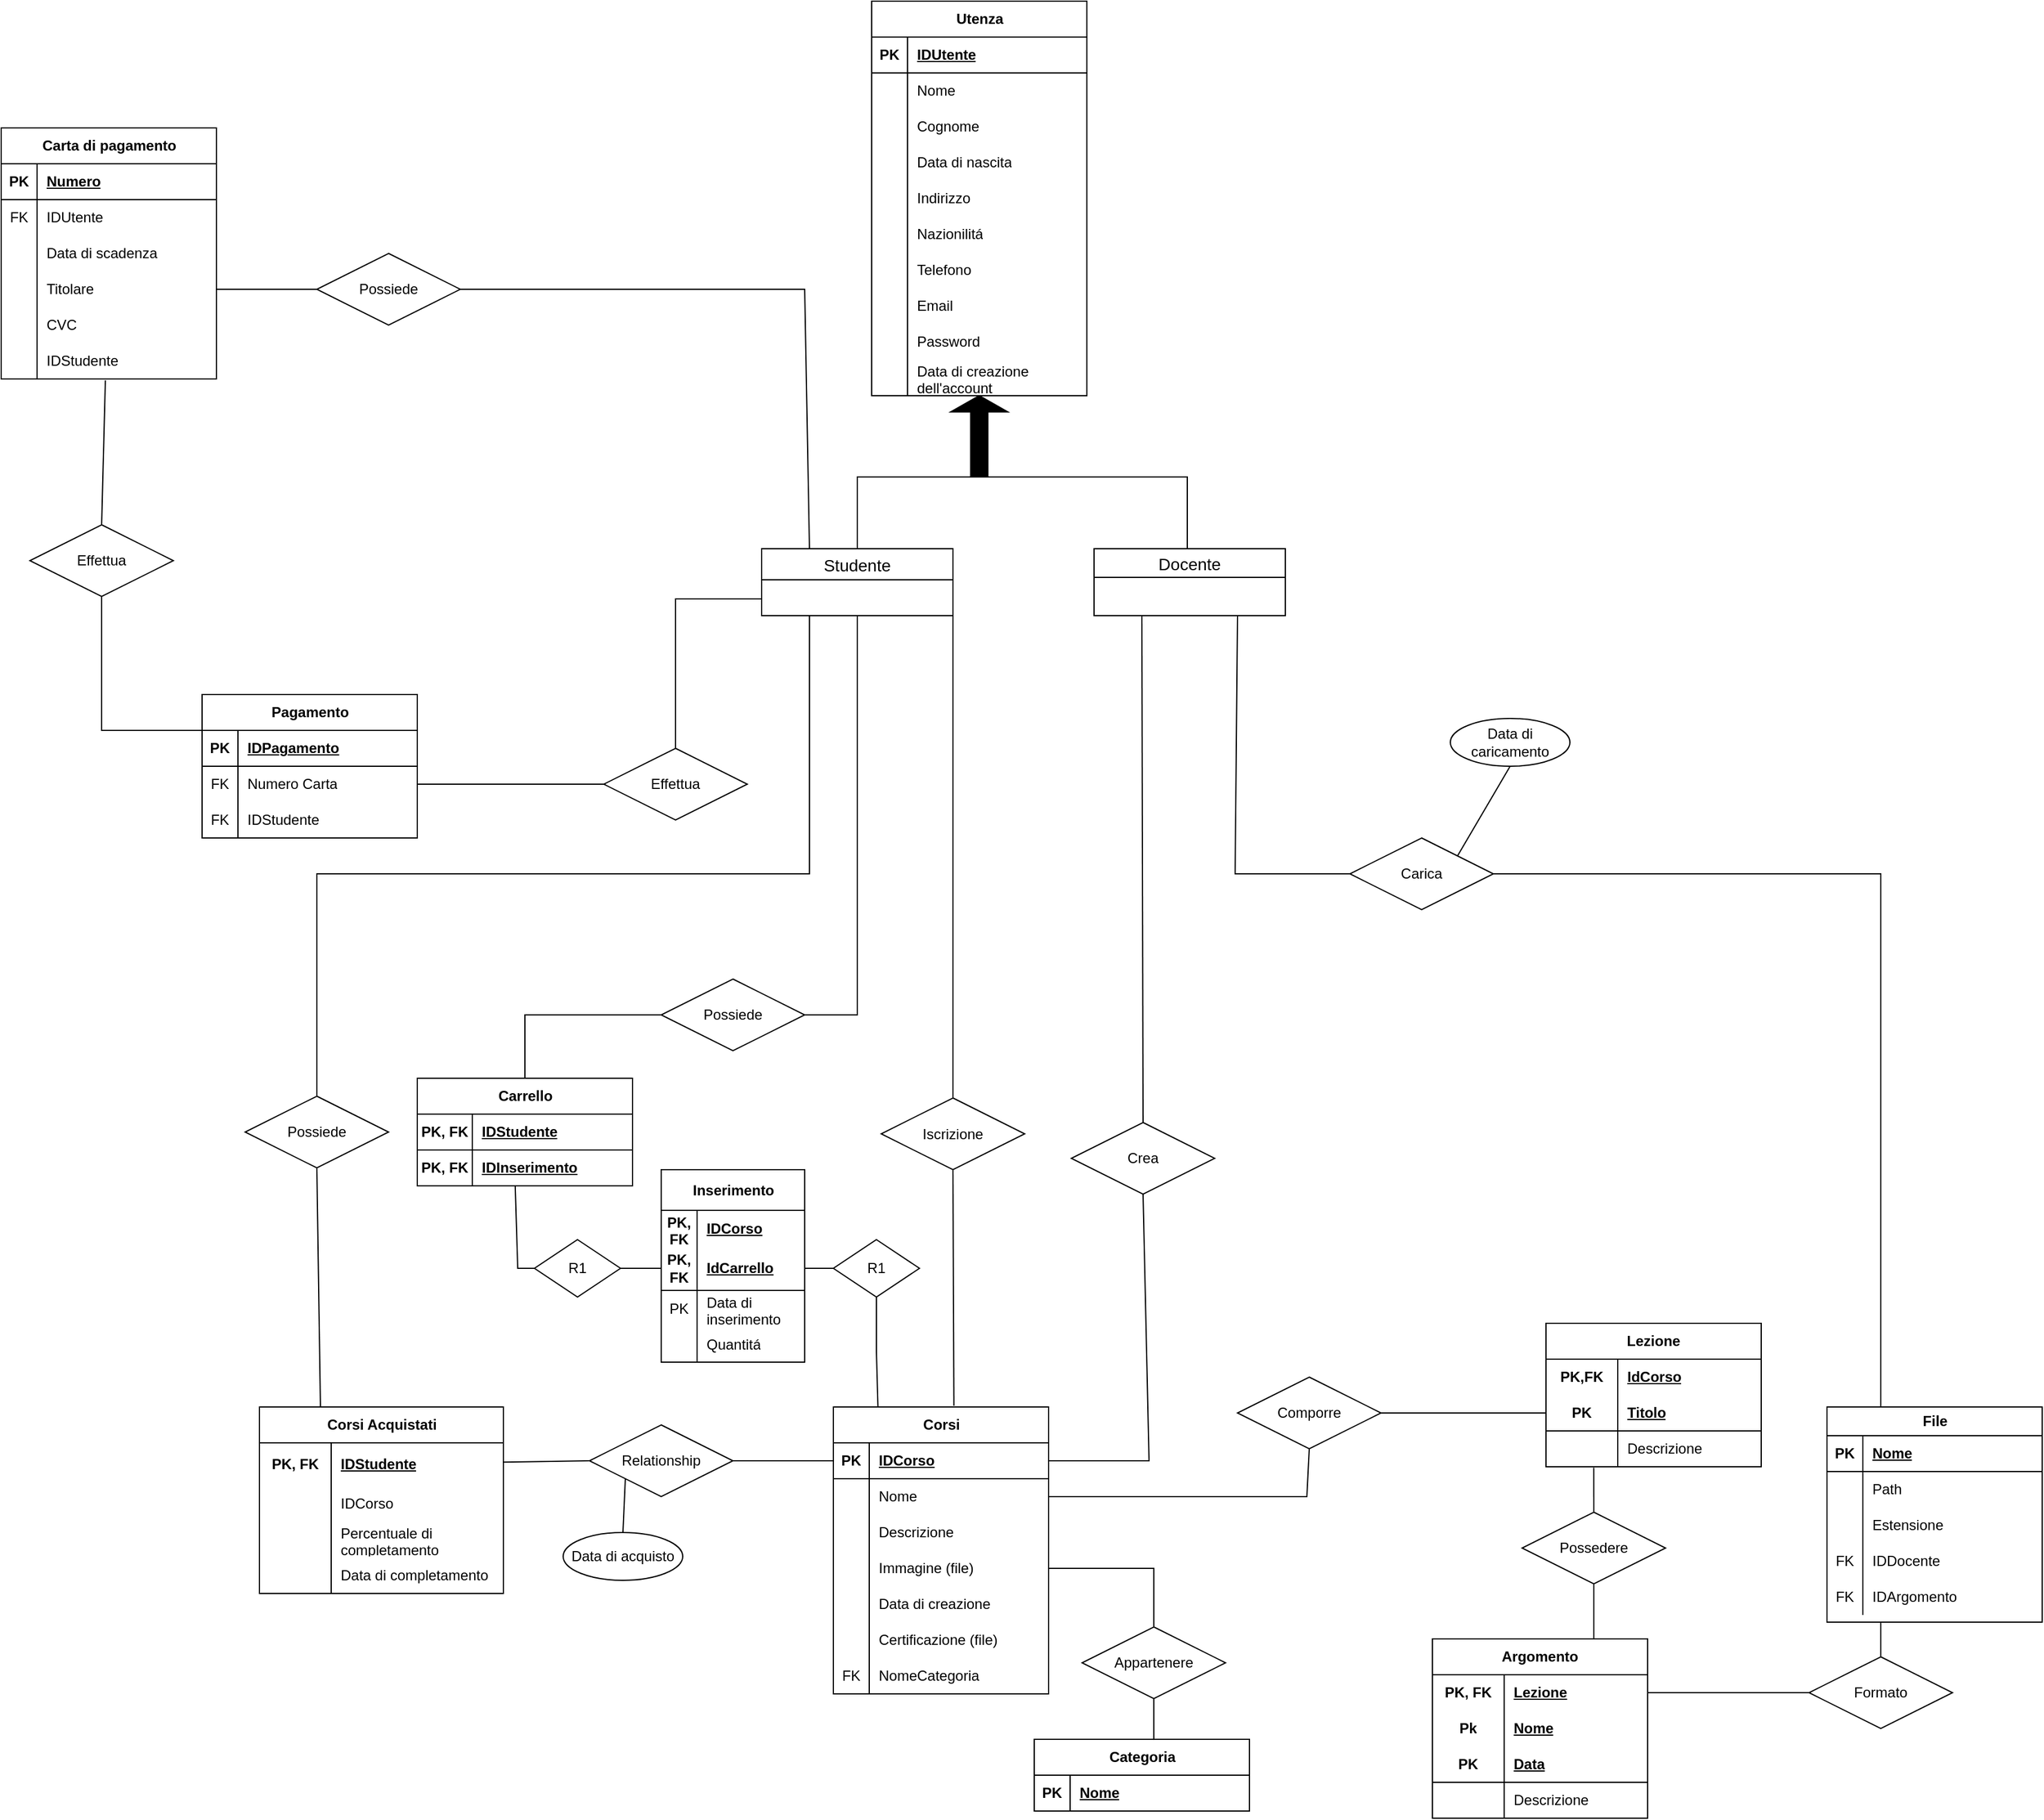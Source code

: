 <mxfile version="24.0.7" type="github">
  <diagram name="Pagina-1" id="3-wD7Ra--ZW9C04c_IBh">
    <mxGraphModel dx="1993" dy="2069" grid="1" gridSize="12" guides="1" tooltips="1" connect="1" arrows="1" fold="1" page="0" pageScale="1" pageWidth="1100" pageHeight="850" math="0" shadow="0">
      <root>
        <mxCell id="0" />
        <mxCell id="1" parent="0" />
        <mxCell id="b0-L5RkDC1IQs4jRK8Mg-4" value="" style="shape=singleArrow;direction=north;whiteSpace=wrap;html=1;fillColor=#000000;" parent="1" vertex="1">
          <mxGeometry x="410" y="-476" width="48" height="68" as="geometry" />
        </mxCell>
        <mxCell id="b0-L5RkDC1IQs4jRK8Mg-5" value="" style="shape=partialRectangle;whiteSpace=wrap;html=1;bottom=1;right=1;left=1;top=0;fillColor=none;routingCenterX=-0.5;rotation=-180;" parent="1" vertex="1">
          <mxGeometry x="332" y="-408" width="276" height="60" as="geometry" />
        </mxCell>
        <mxCell id="b0-L5RkDC1IQs4jRK8Mg-16" value="" style="endArrow=none;html=1;rounded=0;entryX=0.5;entryY=1;entryDx=0;entryDy=0;exitX=1;exitY=0.5;exitDx=0;exitDy=0;" parent="1" source="DrERIsDQeM2z2awhUm8h-34" target="b0-L5RkDC1IQs4jRK8Mg-17" edge="1">
          <mxGeometry relative="1" as="geometry">
            <mxPoint x="444" y="378.0" as="sourcePoint" />
            <mxPoint x="604" y="382" as="targetPoint" />
            <Array as="points">
              <mxPoint x="708" y="445" />
            </Array>
          </mxGeometry>
        </mxCell>
        <mxCell id="b0-L5RkDC1IQs4jRK8Mg-17" value="Comporre" style="shape=rhombus;perimeter=rhombusPerimeter;whiteSpace=wrap;html=1;align=center;" parent="1" vertex="1">
          <mxGeometry x="650" y="345" width="120" height="60" as="geometry" />
        </mxCell>
        <mxCell id="b0-L5RkDC1IQs4jRK8Mg-18" value="" style="endArrow=none;html=1;rounded=0;exitX=1;exitY=0.5;exitDx=0;exitDy=0;entryX=0;entryY=0.5;entryDx=0;entryDy=0;" parent="1" source="b0-L5RkDC1IQs4jRK8Mg-17" target="DrERIsDQeM2z2awhUm8h-164" edge="1">
          <mxGeometry relative="1" as="geometry">
            <mxPoint x="560" y="370" as="sourcePoint" />
            <mxPoint x="908" y="375" as="targetPoint" />
          </mxGeometry>
        </mxCell>
        <mxCell id="b0-L5RkDC1IQs4jRK8Mg-23" value="" style="endArrow=none;html=1;rounded=0;entryX=0.222;entryY=1.027;entryDx=0;entryDy=0;exitX=0.5;exitY=0;exitDx=0;exitDy=0;entryPerimeter=0;" parent="1" source="b0-L5RkDC1IQs4jRK8Mg-24" target="DrERIsDQeM2z2awhUm8h-167" edge="1">
          <mxGeometry relative="1" as="geometry">
            <mxPoint x="958" y="454" as="sourcePoint" />
            <mxPoint x="958" y="395" as="targetPoint" />
          </mxGeometry>
        </mxCell>
        <mxCell id="b0-L5RkDC1IQs4jRK8Mg-24" value="Possedere" style="shape=rhombus;perimeter=rhombusPerimeter;whiteSpace=wrap;html=1;align=center;" parent="1" vertex="1">
          <mxGeometry x="888" y="458" width="120" height="60" as="geometry" />
        </mxCell>
        <mxCell id="b0-L5RkDC1IQs4jRK8Mg-25" value="" style="endArrow=none;html=1;rounded=0;exitX=0.5;exitY=1;exitDx=0;exitDy=0;entryX=0.75;entryY=0;entryDx=0;entryDy=0;" parent="1" source="b0-L5RkDC1IQs4jRK8Mg-24" target="DrERIsDQeM2z2awhUm8h-173" edge="1">
          <mxGeometry relative="1" as="geometry">
            <mxPoint x="1004" y="550" as="sourcePoint" />
            <mxPoint x="958" y="574" as="targetPoint" />
          </mxGeometry>
        </mxCell>
        <mxCell id="b0-L5RkDC1IQs4jRK8Mg-26" value="" style="endArrow=none;html=1;rounded=0;entryX=1;entryY=0.5;entryDx=0;entryDy=0;exitX=0;exitY=0.5;exitDx=0;exitDy=0;" parent="1" source="b0-L5RkDC1IQs4jRK8Mg-27" target="DrERIsDQeM2z2awhUm8h-174" edge="1">
          <mxGeometry relative="1" as="geometry">
            <mxPoint x="1052" y="598" as="sourcePoint" />
            <mxPoint x="1008" y="594" as="targetPoint" />
          </mxGeometry>
        </mxCell>
        <mxCell id="b0-L5RkDC1IQs4jRK8Mg-27" value="&lt;div&gt;Formato&lt;/div&gt;" style="shape=rhombus;perimeter=rhombusPerimeter;whiteSpace=wrap;html=1;align=center;" parent="1" vertex="1">
          <mxGeometry x="1128" y="579" width="120" height="60" as="geometry" />
        </mxCell>
        <mxCell id="b0-L5RkDC1IQs4jRK8Mg-28" value="" style="endArrow=none;html=1;rounded=0;entryX=0.5;entryY=0;entryDx=0;entryDy=0;exitX=0.25;exitY=1;exitDx=0;exitDy=0;" parent="1" source="DrERIsDQeM2z2awhUm8h-187" target="b0-L5RkDC1IQs4jRK8Mg-27" edge="1">
          <mxGeometry relative="1" as="geometry">
            <mxPoint x="1174" y="498" as="sourcePoint" />
            <mxPoint x="1020" y="606" as="targetPoint" />
          </mxGeometry>
        </mxCell>
        <mxCell id="b0-L5RkDC1IQs4jRK8Mg-29" value="Iscrizione" style="shape=rhombus;perimeter=rhombusPerimeter;whiteSpace=wrap;html=1;align=center;" parent="1" vertex="1">
          <mxGeometry x="352" y="111.5" width="120" height="60" as="geometry" />
        </mxCell>
        <mxCell id="b0-L5RkDC1IQs4jRK8Mg-30" value="Crea" style="shape=rhombus;perimeter=rhombusPerimeter;whiteSpace=wrap;html=1;align=center;" parent="1" vertex="1">
          <mxGeometry x="511" y="132" width="120" height="60" as="geometry" />
        </mxCell>
        <mxCell id="b0-L5RkDC1IQs4jRK8Mg-32" value="" style="endArrow=none;html=1;rounded=0;exitX=0.5;exitY=0;exitDx=0;exitDy=0;entryX=0.25;entryY=1;entryDx=0;entryDy=0;" parent="1" source="b0-L5RkDC1IQs4jRK8Mg-30" target="DrERIsDQeM2z2awhUm8h-285" edge="1">
          <mxGeometry relative="1" as="geometry">
            <mxPoint x="456" y="48" as="sourcePoint" />
            <mxPoint x="590" y="-132" as="targetPoint" />
          </mxGeometry>
        </mxCell>
        <mxCell id="b0-L5RkDC1IQs4jRK8Mg-33" value="" style="endArrow=none;html=1;rounded=0;entryX=0.5;entryY=1;entryDx=0;entryDy=0;exitX=1;exitY=0.5;exitDx=0;exitDy=0;" parent="1" source="DrERIsDQeM2z2awhUm8h-31" target="b0-L5RkDC1IQs4jRK8Mg-30" edge="1">
          <mxGeometry relative="1" as="geometry">
            <mxPoint x="444" y="360" as="sourcePoint" />
            <mxPoint x="638" y="-44" as="targetPoint" />
            <Array as="points">
              <mxPoint x="576" y="415" />
            </Array>
          </mxGeometry>
        </mxCell>
        <mxCell id="b0-L5RkDC1IQs4jRK8Mg-34" value="" style="endArrow=none;html=1;rounded=0;entryX=0.5;entryY=0;entryDx=0;entryDy=0;exitX=1;exitY=1;exitDx=0;exitDy=0;" parent="1" source="DrERIsDQeM2z2awhUm8h-278" target="b0-L5RkDC1IQs4jRK8Mg-29" edge="1">
          <mxGeometry relative="1" as="geometry">
            <mxPoint x="396" y="-96" as="sourcePoint" />
            <mxPoint x="376" y="12" as="targetPoint" />
            <Array as="points">
              <mxPoint x="412" y="-96" />
            </Array>
          </mxGeometry>
        </mxCell>
        <mxCell id="b0-L5RkDC1IQs4jRK8Mg-35" value="" style="endArrow=none;html=1;rounded=0;exitX=0.56;exitY=-0.004;exitDx=0;exitDy=0;entryX=0.5;entryY=1;entryDx=0;entryDy=0;exitPerimeter=0;" parent="1" source="DrERIsDQeM2z2awhUm8h-30" target="b0-L5RkDC1IQs4jRK8Mg-29" edge="1">
          <mxGeometry relative="1" as="geometry">
            <mxPoint x="394" y="346" as="sourcePoint" />
            <mxPoint x="220" y="170" as="targetPoint" />
          </mxGeometry>
        </mxCell>
        <mxCell id="b0-L5RkDC1IQs4jRK8Mg-36" value="" style="endArrow=none;html=1;rounded=0;entryX=0;entryY=0.5;entryDx=0;entryDy=0;exitX=0.75;exitY=1;exitDx=0;exitDy=0;" parent="1" source="DrERIsDQeM2z2awhUm8h-285" target="b0-L5RkDC1IQs4jRK8Mg-37" edge="1">
          <mxGeometry relative="1" as="geometry">
            <mxPoint x="684" y="-168" as="sourcePoint" />
            <mxPoint x="792" y="-76" as="targetPoint" />
            <Array as="points">
              <mxPoint x="648" y="-76" />
            </Array>
          </mxGeometry>
        </mxCell>
        <mxCell id="b0-L5RkDC1IQs4jRK8Mg-37" value="Carica" style="shape=rhombus;perimeter=rhombusPerimeter;whiteSpace=wrap;html=1;align=center;" parent="1" vertex="1">
          <mxGeometry x="744.0" y="-106" width="120" height="60" as="geometry" />
        </mxCell>
        <mxCell id="b0-L5RkDC1IQs4jRK8Mg-39" value="" style="endArrow=none;html=1;rounded=0;exitX=1;exitY=0.5;exitDx=0;exitDy=0;entryX=0.25;entryY=0;entryDx=0;entryDy=0;" parent="1" source="b0-L5RkDC1IQs4jRK8Mg-37" target="DrERIsDQeM2z2awhUm8h-187" edge="1">
          <mxGeometry relative="1" as="geometry">
            <mxPoint x="612" y="60" as="sourcePoint" />
            <mxPoint x="1174" y="348" as="targetPoint" />
            <Array as="points">
              <mxPoint x="1188" y="-76" />
            </Array>
          </mxGeometry>
        </mxCell>
        <mxCell id="DrERIsDQeM2z2awhUm8h-2" value="Appartenere" style="shape=rhombus;perimeter=rhombusPerimeter;whiteSpace=wrap;html=1;align=center;" vertex="1" parent="1">
          <mxGeometry x="520" y="554" width="120" height="60" as="geometry" />
        </mxCell>
        <mxCell id="DrERIsDQeM2z2awhUm8h-4" value="" style="endArrow=none;html=1;rounded=0;entryX=0.5;entryY=0;entryDx=0;entryDy=0;exitX=1;exitY=0.5;exitDx=0;exitDy=0;" edge="1" parent="1" source="DrERIsDQeM2z2awhUm8h-40" target="DrERIsDQeM2z2awhUm8h-2">
          <mxGeometry relative="1" as="geometry">
            <mxPoint x="576" y="574" as="sourcePoint" />
            <mxPoint x="580" y="624" as="targetPoint" />
            <Array as="points">
              <mxPoint x="580" y="505" />
            </Array>
          </mxGeometry>
        </mxCell>
        <mxCell id="DrERIsDQeM2z2awhUm8h-5" value="" style="endArrow=none;html=1;rounded=0;exitX=0.5;exitY=0;exitDx=0;exitDy=0;entryX=0.5;entryY=1;entryDx=0;entryDy=0;" edge="1" parent="1" target="DrERIsDQeM2z2awhUm8h-2">
          <mxGeometry relative="1" as="geometry">
            <mxPoint x="580" y="648" as="sourcePoint" />
            <mxPoint x="406" y="458" as="targetPoint" />
          </mxGeometry>
        </mxCell>
        <mxCell id="DrERIsDQeM2z2awhUm8h-6" value="" style="endArrow=none;html=1;rounded=0;exitX=0.5;exitY=0;exitDx=0;exitDy=0;entryX=0;entryY=0.75;entryDx=0;entryDy=0;" edge="1" parent="1" source="DrERIsDQeM2z2awhUm8h-7" target="DrERIsDQeM2z2awhUm8h-278">
          <mxGeometry relative="1" as="geometry">
            <mxPoint x="96" y="-12" as="sourcePoint" />
            <mxPoint x="288" y="-168" as="targetPoint" />
            <Array as="points">
              <mxPoint x="180" y="-306" />
            </Array>
          </mxGeometry>
        </mxCell>
        <mxCell id="DrERIsDQeM2z2awhUm8h-7" value="Effettua" style="shape=rhombus;perimeter=rhombusPerimeter;whiteSpace=wrap;html=1;align=center;" vertex="1" parent="1">
          <mxGeometry x="120" y="-181" width="120" height="60" as="geometry" />
        </mxCell>
        <mxCell id="DrERIsDQeM2z2awhUm8h-9" value="R1" style="shape=rhombus;perimeter=rhombusPerimeter;whiteSpace=wrap;html=1;align=center;" vertex="1" parent="1">
          <mxGeometry x="62" y="230" width="72" height="48" as="geometry" />
        </mxCell>
        <mxCell id="DrERIsDQeM2z2awhUm8h-10" value="" style="endArrow=none;html=1;rounded=0;entryX=0;entryY=0.5;entryDx=0;entryDy=0;exitX=0.455;exitY=1.005;exitDx=0;exitDy=0;exitPerimeter=0;" edge="1" parent="1" source="DrERIsDQeM2z2awhUm8h-106" target="DrERIsDQeM2z2awhUm8h-9">
          <mxGeometry relative="1" as="geometry">
            <mxPoint x="48" y="192" as="sourcePoint" />
            <mxPoint x="378" y="264" as="targetPoint" />
            <Array as="points">
              <mxPoint x="48" y="254" />
            </Array>
          </mxGeometry>
        </mxCell>
        <mxCell id="DrERIsDQeM2z2awhUm8h-11" value="" style="endArrow=none;html=1;rounded=0;exitX=0.207;exitY=-0.002;exitDx=0;exitDy=0;entryX=0.5;entryY=1;entryDx=0;entryDy=0;exitPerimeter=0;" edge="1" parent="1" source="DrERIsDQeM2z2awhUm8h-30" target="DrERIsDQeM2z2awhUm8h-116">
          <mxGeometry relative="1" as="geometry">
            <mxPoint x="366" y="416" as="sourcePoint" />
            <mxPoint x="340" y="322" as="targetPoint" />
            <Array as="points">
              <mxPoint x="348" y="324" />
            </Array>
          </mxGeometry>
        </mxCell>
        <mxCell id="DrERIsDQeM2z2awhUm8h-12" value="Possiede" style="shape=rhombus;perimeter=rhombusPerimeter;whiteSpace=wrap;html=1;align=center;" vertex="1" parent="1">
          <mxGeometry x="168" y="12" width="120" height="60" as="geometry" />
        </mxCell>
        <mxCell id="DrERIsDQeM2z2awhUm8h-13" value="" style="endArrow=none;html=1;rounded=0;exitX=0.5;exitY=0;exitDx=0;exitDy=0;entryX=0;entryY=0.5;entryDx=0;entryDy=0;" edge="1" parent="1" source="DrERIsDQeM2z2awhUm8h-102" target="DrERIsDQeM2z2awhUm8h-12">
          <mxGeometry relative="1" as="geometry">
            <mxPoint x="50" y="130" as="sourcePoint" />
            <mxPoint x="110" y="42.0" as="targetPoint" />
            <Array as="points">
              <mxPoint x="54" y="42" />
            </Array>
          </mxGeometry>
        </mxCell>
        <mxCell id="DrERIsDQeM2z2awhUm8h-14" value="" style="endArrow=none;html=1;rounded=0;exitX=1;exitY=0.5;exitDx=0;exitDy=0;entryX=0.5;entryY=1;entryDx=0;entryDy=0;" edge="1" parent="1" source="DrERIsDQeM2z2awhUm8h-12" target="DrERIsDQeM2z2awhUm8h-278">
          <mxGeometry relative="1" as="geometry">
            <mxPoint x="192" y="132" as="sourcePoint" />
            <mxPoint x="264" y="-36" as="targetPoint" />
            <Array as="points">
              <mxPoint x="332" y="42" />
            </Array>
          </mxGeometry>
        </mxCell>
        <mxCell id="DrERIsDQeM2z2awhUm8h-15" value="" style="endArrow=none;html=1;rounded=0;entryX=0;entryY=0.5;entryDx=0;entryDy=0;exitX=1;exitY=0.5;exitDx=0;exitDy=0;" edge="1" parent="1" source="DrERIsDQeM2z2awhUm8h-266" target="DrERIsDQeM2z2awhUm8h-7">
          <mxGeometry relative="1" as="geometry">
            <mxPoint x="-32" y="-136" as="sourcePoint" />
            <mxPoint x="120" y="-136.59" as="targetPoint" />
          </mxGeometry>
        </mxCell>
        <mxCell id="DrERIsDQeM2z2awhUm8h-30" value="Corsi" style="shape=table;startSize=30;container=1;collapsible=1;childLayout=tableLayout;fixedRows=1;rowLines=0;fontStyle=1;align=center;resizeLast=1;html=1;" vertex="1" parent="1">
          <mxGeometry x="312" y="370" width="180" height="240" as="geometry" />
        </mxCell>
        <mxCell id="DrERIsDQeM2z2awhUm8h-31" value="" style="shape=tableRow;horizontal=0;startSize=0;swimlaneHead=0;swimlaneBody=0;fillColor=none;collapsible=0;dropTarget=0;points=[[0,0.5],[1,0.5]];portConstraint=eastwest;top=0;left=0;right=0;bottom=1;" vertex="1" parent="DrERIsDQeM2z2awhUm8h-30">
          <mxGeometry y="30" width="180" height="30" as="geometry" />
        </mxCell>
        <mxCell id="DrERIsDQeM2z2awhUm8h-32" value="PK" style="shape=partialRectangle;connectable=0;fillColor=none;top=0;left=0;bottom=0;right=0;fontStyle=1;overflow=hidden;whiteSpace=wrap;html=1;" vertex="1" parent="DrERIsDQeM2z2awhUm8h-31">
          <mxGeometry width="30" height="30" as="geometry">
            <mxRectangle width="30" height="30" as="alternateBounds" />
          </mxGeometry>
        </mxCell>
        <mxCell id="DrERIsDQeM2z2awhUm8h-33" value="IDCorso" style="shape=partialRectangle;connectable=0;fillColor=none;top=0;left=0;bottom=0;right=0;align=left;spacingLeft=6;fontStyle=5;overflow=hidden;whiteSpace=wrap;html=1;" vertex="1" parent="DrERIsDQeM2z2awhUm8h-31">
          <mxGeometry x="30" width="150" height="30" as="geometry">
            <mxRectangle width="150" height="30" as="alternateBounds" />
          </mxGeometry>
        </mxCell>
        <mxCell id="DrERIsDQeM2z2awhUm8h-34" value="" style="shape=tableRow;horizontal=0;startSize=0;swimlaneHead=0;swimlaneBody=0;fillColor=none;collapsible=0;dropTarget=0;points=[[0,0.5],[1,0.5]];portConstraint=eastwest;top=0;left=0;right=0;bottom=0;" vertex="1" parent="DrERIsDQeM2z2awhUm8h-30">
          <mxGeometry y="60" width="180" height="30" as="geometry" />
        </mxCell>
        <mxCell id="DrERIsDQeM2z2awhUm8h-35" value="" style="shape=partialRectangle;connectable=0;fillColor=none;top=0;left=0;bottom=0;right=0;editable=1;overflow=hidden;whiteSpace=wrap;html=1;" vertex="1" parent="DrERIsDQeM2z2awhUm8h-34">
          <mxGeometry width="30" height="30" as="geometry">
            <mxRectangle width="30" height="30" as="alternateBounds" />
          </mxGeometry>
        </mxCell>
        <mxCell id="DrERIsDQeM2z2awhUm8h-36" value="Nome" style="shape=partialRectangle;connectable=0;fillColor=none;top=0;left=0;bottom=0;right=0;align=left;spacingLeft=6;overflow=hidden;whiteSpace=wrap;html=1;" vertex="1" parent="DrERIsDQeM2z2awhUm8h-34">
          <mxGeometry x="30" width="150" height="30" as="geometry">
            <mxRectangle width="150" height="30" as="alternateBounds" />
          </mxGeometry>
        </mxCell>
        <mxCell id="DrERIsDQeM2z2awhUm8h-37" value="" style="shape=tableRow;horizontal=0;startSize=0;swimlaneHead=0;swimlaneBody=0;fillColor=none;collapsible=0;dropTarget=0;points=[[0,0.5],[1,0.5]];portConstraint=eastwest;top=0;left=0;right=0;bottom=0;" vertex="1" parent="DrERIsDQeM2z2awhUm8h-30">
          <mxGeometry y="90" width="180" height="30" as="geometry" />
        </mxCell>
        <mxCell id="DrERIsDQeM2z2awhUm8h-38" value="" style="shape=partialRectangle;connectable=0;fillColor=none;top=0;left=0;bottom=0;right=0;editable=1;overflow=hidden;whiteSpace=wrap;html=1;" vertex="1" parent="DrERIsDQeM2z2awhUm8h-37">
          <mxGeometry width="30" height="30" as="geometry">
            <mxRectangle width="30" height="30" as="alternateBounds" />
          </mxGeometry>
        </mxCell>
        <mxCell id="DrERIsDQeM2z2awhUm8h-39" value="Descrizione" style="shape=partialRectangle;connectable=0;fillColor=none;top=0;left=0;bottom=0;right=0;align=left;spacingLeft=6;overflow=hidden;whiteSpace=wrap;html=1;" vertex="1" parent="DrERIsDQeM2z2awhUm8h-37">
          <mxGeometry x="30" width="150" height="30" as="geometry">
            <mxRectangle width="150" height="30" as="alternateBounds" />
          </mxGeometry>
        </mxCell>
        <mxCell id="DrERIsDQeM2z2awhUm8h-40" value="" style="shape=tableRow;horizontal=0;startSize=0;swimlaneHead=0;swimlaneBody=0;fillColor=none;collapsible=0;dropTarget=0;points=[[0,0.5],[1,0.5]];portConstraint=eastwest;top=0;left=0;right=0;bottom=0;" vertex="1" parent="DrERIsDQeM2z2awhUm8h-30">
          <mxGeometry y="120" width="180" height="30" as="geometry" />
        </mxCell>
        <mxCell id="DrERIsDQeM2z2awhUm8h-41" value="" style="shape=partialRectangle;connectable=0;fillColor=none;top=0;left=0;bottom=0;right=0;editable=1;overflow=hidden;whiteSpace=wrap;html=1;" vertex="1" parent="DrERIsDQeM2z2awhUm8h-40">
          <mxGeometry width="30" height="30" as="geometry">
            <mxRectangle width="30" height="30" as="alternateBounds" />
          </mxGeometry>
        </mxCell>
        <mxCell id="DrERIsDQeM2z2awhUm8h-42" value="Immagine (file)" style="shape=partialRectangle;connectable=0;fillColor=none;top=0;left=0;bottom=0;right=0;align=left;spacingLeft=6;overflow=hidden;whiteSpace=wrap;html=1;" vertex="1" parent="DrERIsDQeM2z2awhUm8h-40">
          <mxGeometry x="30" width="150" height="30" as="geometry">
            <mxRectangle width="150" height="30" as="alternateBounds" />
          </mxGeometry>
        </mxCell>
        <mxCell id="DrERIsDQeM2z2awhUm8h-43" value="" style="shape=tableRow;horizontal=0;startSize=0;swimlaneHead=0;swimlaneBody=0;fillColor=none;collapsible=0;dropTarget=0;points=[[0,0.5],[1,0.5]];portConstraint=eastwest;top=0;left=0;right=0;bottom=0;" vertex="1" parent="DrERIsDQeM2z2awhUm8h-30">
          <mxGeometry y="150" width="180" height="30" as="geometry" />
        </mxCell>
        <mxCell id="DrERIsDQeM2z2awhUm8h-44" value="" style="shape=partialRectangle;connectable=0;fillColor=none;top=0;left=0;bottom=0;right=0;editable=1;overflow=hidden;whiteSpace=wrap;html=1;" vertex="1" parent="DrERIsDQeM2z2awhUm8h-43">
          <mxGeometry width="30" height="30" as="geometry">
            <mxRectangle width="30" height="30" as="alternateBounds" />
          </mxGeometry>
        </mxCell>
        <mxCell id="DrERIsDQeM2z2awhUm8h-45" value="Data di creazione" style="shape=partialRectangle;connectable=0;fillColor=none;top=0;left=0;bottom=0;right=0;align=left;spacingLeft=6;overflow=hidden;whiteSpace=wrap;html=1;" vertex="1" parent="DrERIsDQeM2z2awhUm8h-43">
          <mxGeometry x="30" width="150" height="30" as="geometry">
            <mxRectangle width="150" height="30" as="alternateBounds" />
          </mxGeometry>
        </mxCell>
        <mxCell id="DrERIsDQeM2z2awhUm8h-68" value="" style="shape=tableRow;horizontal=0;startSize=0;swimlaneHead=0;swimlaneBody=0;fillColor=none;collapsible=0;dropTarget=0;points=[[0,0.5],[1,0.5]];portConstraint=eastwest;top=0;left=0;right=0;bottom=0;" vertex="1" parent="DrERIsDQeM2z2awhUm8h-30">
          <mxGeometry y="180" width="180" height="30" as="geometry" />
        </mxCell>
        <mxCell id="DrERIsDQeM2z2awhUm8h-69" value="" style="shape=partialRectangle;connectable=0;fillColor=none;top=0;left=0;bottom=0;right=0;editable=1;overflow=hidden;whiteSpace=wrap;html=1;" vertex="1" parent="DrERIsDQeM2z2awhUm8h-68">
          <mxGeometry width="30" height="30" as="geometry">
            <mxRectangle width="30" height="30" as="alternateBounds" />
          </mxGeometry>
        </mxCell>
        <mxCell id="DrERIsDQeM2z2awhUm8h-70" value="Certificazione (file)" style="shape=partialRectangle;connectable=0;fillColor=none;top=0;left=0;bottom=0;right=0;align=left;spacingLeft=6;overflow=hidden;whiteSpace=wrap;html=1;" vertex="1" parent="DrERIsDQeM2z2awhUm8h-68">
          <mxGeometry x="30" width="150" height="30" as="geometry">
            <mxRectangle width="150" height="30" as="alternateBounds" />
          </mxGeometry>
        </mxCell>
        <mxCell id="DrERIsDQeM2z2awhUm8h-275" value="" style="shape=tableRow;horizontal=0;startSize=0;swimlaneHead=0;swimlaneBody=0;fillColor=none;collapsible=0;dropTarget=0;points=[[0,0.5],[1,0.5]];portConstraint=eastwest;top=0;left=0;right=0;bottom=0;" vertex="1" parent="DrERIsDQeM2z2awhUm8h-30">
          <mxGeometry y="210" width="180" height="30" as="geometry" />
        </mxCell>
        <mxCell id="DrERIsDQeM2z2awhUm8h-276" value="FK" style="shape=partialRectangle;connectable=0;fillColor=none;top=0;left=0;bottom=0;right=0;editable=1;overflow=hidden;whiteSpace=wrap;html=1;" vertex="1" parent="DrERIsDQeM2z2awhUm8h-275">
          <mxGeometry width="30" height="30" as="geometry">
            <mxRectangle width="30" height="30" as="alternateBounds" />
          </mxGeometry>
        </mxCell>
        <mxCell id="DrERIsDQeM2z2awhUm8h-277" value="NomeCategoria" style="shape=partialRectangle;connectable=0;fillColor=none;top=0;left=0;bottom=0;right=0;align=left;spacingLeft=6;overflow=hidden;whiteSpace=wrap;html=1;" vertex="1" parent="DrERIsDQeM2z2awhUm8h-275">
          <mxGeometry x="30" width="150" height="30" as="geometry">
            <mxRectangle width="150" height="30" as="alternateBounds" />
          </mxGeometry>
        </mxCell>
        <mxCell id="DrERIsDQeM2z2awhUm8h-52" value="Corsi Acquistati" style="shape=table;startSize=30;container=1;collapsible=1;childLayout=tableLayout;fixedRows=1;rowLines=0;fontStyle=1;align=center;resizeLast=1;html=1;" vertex="1" parent="1">
          <mxGeometry x="-168" y="370" width="204" height="156" as="geometry" />
        </mxCell>
        <mxCell id="DrERIsDQeM2z2awhUm8h-62" value="" style="shape=tableRow;horizontal=0;startSize=0;swimlaneHead=0;swimlaneBody=0;fillColor=none;collapsible=0;dropTarget=0;points=[[0,0.5],[1,0.5]];portConstraint=eastwest;top=0;left=0;right=0;bottom=0;" vertex="1" parent="DrERIsDQeM2z2awhUm8h-52">
          <mxGeometry y="30" width="204" height="36" as="geometry" />
        </mxCell>
        <mxCell id="DrERIsDQeM2z2awhUm8h-63" value="&lt;b&gt;PK, FK&lt;/b&gt;" style="shape=partialRectangle;connectable=0;fillColor=none;top=0;left=0;bottom=0;right=0;editable=1;overflow=hidden;whiteSpace=wrap;html=1;" vertex="1" parent="DrERIsDQeM2z2awhUm8h-62">
          <mxGeometry width="60" height="36" as="geometry">
            <mxRectangle width="60" height="36" as="alternateBounds" />
          </mxGeometry>
        </mxCell>
        <mxCell id="DrERIsDQeM2z2awhUm8h-64" value="&lt;b&gt;&lt;u&gt;IDStudente&lt;/u&gt;&lt;/b&gt;" style="shape=partialRectangle;connectable=0;fillColor=none;top=0;left=0;bottom=0;right=0;align=left;spacingLeft=6;overflow=hidden;whiteSpace=wrap;html=1;" vertex="1" parent="DrERIsDQeM2z2awhUm8h-62">
          <mxGeometry x="60" width="144" height="36" as="geometry">
            <mxRectangle width="144" height="36" as="alternateBounds" />
          </mxGeometry>
        </mxCell>
        <mxCell id="DrERIsDQeM2z2awhUm8h-65" value="" style="shape=tableRow;horizontal=0;startSize=0;swimlaneHead=0;swimlaneBody=0;fillColor=none;collapsible=0;dropTarget=0;points=[[0,0.5],[1,0.5]];portConstraint=eastwest;top=0;left=0;right=0;bottom=0;" vertex="1" parent="DrERIsDQeM2z2awhUm8h-52">
          <mxGeometry y="66" width="204" height="30" as="geometry" />
        </mxCell>
        <mxCell id="DrERIsDQeM2z2awhUm8h-66" value="" style="shape=partialRectangle;connectable=0;fillColor=none;top=0;left=0;bottom=0;right=0;editable=1;overflow=hidden;whiteSpace=wrap;html=1;" vertex="1" parent="DrERIsDQeM2z2awhUm8h-65">
          <mxGeometry width="60" height="30" as="geometry">
            <mxRectangle width="60" height="30" as="alternateBounds" />
          </mxGeometry>
        </mxCell>
        <mxCell id="DrERIsDQeM2z2awhUm8h-67" value="IDCorso" style="shape=partialRectangle;connectable=0;fillColor=none;top=0;left=0;bottom=0;right=0;align=left;spacingLeft=6;overflow=hidden;whiteSpace=wrap;html=1;" vertex="1" parent="DrERIsDQeM2z2awhUm8h-65">
          <mxGeometry x="60" width="144" height="30" as="geometry">
            <mxRectangle width="144" height="30" as="alternateBounds" />
          </mxGeometry>
        </mxCell>
        <mxCell id="DrERIsDQeM2z2awhUm8h-71" value="" style="shape=tableRow;horizontal=0;startSize=0;swimlaneHead=0;swimlaneBody=0;fillColor=none;collapsible=0;dropTarget=0;points=[[0,0.5],[1,0.5]];portConstraint=eastwest;top=0;left=0;right=0;bottom=0;" vertex="1" parent="DrERIsDQeM2z2awhUm8h-52">
          <mxGeometry y="96" width="204" height="30" as="geometry" />
        </mxCell>
        <mxCell id="DrERIsDQeM2z2awhUm8h-72" value="" style="shape=partialRectangle;connectable=0;fillColor=none;top=0;left=0;bottom=0;right=0;editable=1;overflow=hidden;whiteSpace=wrap;html=1;" vertex="1" parent="DrERIsDQeM2z2awhUm8h-71">
          <mxGeometry width="60" height="30" as="geometry">
            <mxRectangle width="60" height="30" as="alternateBounds" />
          </mxGeometry>
        </mxCell>
        <mxCell id="DrERIsDQeM2z2awhUm8h-73" value="Percentuale di completamento" style="shape=partialRectangle;connectable=0;fillColor=none;top=0;left=0;bottom=0;right=0;align=left;spacingLeft=6;overflow=hidden;whiteSpace=wrap;html=1;" vertex="1" parent="DrERIsDQeM2z2awhUm8h-71">
          <mxGeometry x="60" width="144" height="30" as="geometry">
            <mxRectangle width="144" height="30" as="alternateBounds" />
          </mxGeometry>
        </mxCell>
        <mxCell id="DrERIsDQeM2z2awhUm8h-96" value="" style="shape=tableRow;horizontal=0;startSize=0;swimlaneHead=0;swimlaneBody=0;fillColor=none;collapsible=0;dropTarget=0;points=[[0,0.5],[1,0.5]];portConstraint=eastwest;top=0;left=0;right=0;bottom=0;" vertex="1" parent="DrERIsDQeM2z2awhUm8h-52">
          <mxGeometry y="126" width="204" height="30" as="geometry" />
        </mxCell>
        <mxCell id="DrERIsDQeM2z2awhUm8h-97" value="" style="shape=partialRectangle;connectable=0;fillColor=none;top=0;left=0;bottom=0;right=0;editable=1;overflow=hidden;whiteSpace=wrap;html=1;" vertex="1" parent="DrERIsDQeM2z2awhUm8h-96">
          <mxGeometry width="60" height="30" as="geometry">
            <mxRectangle width="60" height="30" as="alternateBounds" />
          </mxGeometry>
        </mxCell>
        <mxCell id="DrERIsDQeM2z2awhUm8h-98" value="Data di completamento" style="shape=partialRectangle;connectable=0;fillColor=none;top=0;left=0;bottom=0;right=0;align=left;spacingLeft=6;overflow=hidden;whiteSpace=wrap;html=1;" vertex="1" parent="DrERIsDQeM2z2awhUm8h-96">
          <mxGeometry x="60" width="144" height="30" as="geometry">
            <mxRectangle width="144" height="30" as="alternateBounds" />
          </mxGeometry>
        </mxCell>
        <mxCell id="DrERIsDQeM2z2awhUm8h-74" value="Relationship" style="shape=rhombus;perimeter=rhombusPerimeter;whiteSpace=wrap;html=1;align=center;" vertex="1" parent="1">
          <mxGeometry x="108" y="385" width="120" height="60" as="geometry" />
        </mxCell>
        <mxCell id="DrERIsDQeM2z2awhUm8h-75" value="" style="endArrow=none;html=1;rounded=0;exitX=1;exitY=0.393;exitDx=0;exitDy=0;entryX=0;entryY=0.5;entryDx=0;entryDy=0;exitPerimeter=0;" edge="1" parent="1" target="DrERIsDQeM2z2awhUm8h-74">
          <mxGeometry relative="1" as="geometry">
            <mxPoint x="36" y="416.148" as="sourcePoint" />
            <mxPoint x="108" y="417" as="targetPoint" />
          </mxGeometry>
        </mxCell>
        <mxCell id="DrERIsDQeM2z2awhUm8h-76" value="" style="endArrow=none;html=1;rounded=0;exitX=1;exitY=0.5;exitDx=0;exitDy=0;entryX=0;entryY=0.5;entryDx=0;entryDy=0;" edge="1" parent="1" source="DrERIsDQeM2z2awhUm8h-74" target="DrERIsDQeM2z2awhUm8h-31">
          <mxGeometry relative="1" as="geometry">
            <mxPoint x="72" y="370" as="sourcePoint" />
            <mxPoint x="232" y="370" as="targetPoint" />
          </mxGeometry>
        </mxCell>
        <mxCell id="DrERIsDQeM2z2awhUm8h-77" value="" style="endArrow=none;html=1;rounded=0;exitX=0.5;exitY=0;exitDx=0;exitDy=0;entryX=0.25;entryY=1;entryDx=0;entryDy=0;" edge="1" parent="1" source="DrERIsDQeM2z2awhUm8h-78" target="DrERIsDQeM2z2awhUm8h-278">
          <mxGeometry relative="1" as="geometry">
            <mxPoint x="-108" y="96" as="sourcePoint" />
            <mxPoint x="252" y="-96" as="targetPoint" />
            <Array as="points">
              <mxPoint x="-120" y="-76" />
              <mxPoint x="292" y="-76" />
            </Array>
          </mxGeometry>
        </mxCell>
        <mxCell id="DrERIsDQeM2z2awhUm8h-78" value="Possiede" style="shape=rhombus;perimeter=rhombusPerimeter;whiteSpace=wrap;html=1;align=center;" vertex="1" parent="1">
          <mxGeometry x="-180" y="110" width="120" height="60" as="geometry" />
        </mxCell>
        <mxCell id="DrERIsDQeM2z2awhUm8h-79" value="" style="endArrow=none;html=1;rounded=0;exitX=0.5;exitY=1;exitDx=0;exitDy=0;entryX=0.25;entryY=0;entryDx=0;entryDy=0;" edge="1" parent="1" source="DrERIsDQeM2z2awhUm8h-78" target="DrERIsDQeM2z2awhUm8h-52">
          <mxGeometry relative="1" as="geometry">
            <mxPoint x="-108" y="228" as="sourcePoint" />
            <mxPoint x="52" y="228" as="targetPoint" />
          </mxGeometry>
        </mxCell>
        <mxCell id="DrERIsDQeM2z2awhUm8h-80" value="Categoria" style="shape=table;startSize=30;container=1;collapsible=1;childLayout=tableLayout;fixedRows=1;rowLines=0;fontStyle=1;align=center;resizeLast=1;html=1;" vertex="1" parent="1">
          <mxGeometry x="480" y="648" width="180" height="60" as="geometry" />
        </mxCell>
        <mxCell id="DrERIsDQeM2z2awhUm8h-81" value="" style="shape=tableRow;horizontal=0;startSize=0;swimlaneHead=0;swimlaneBody=0;fillColor=none;collapsible=0;dropTarget=0;points=[[0,0.5],[1,0.5]];portConstraint=eastwest;top=0;left=0;right=0;bottom=1;" vertex="1" parent="DrERIsDQeM2z2awhUm8h-80">
          <mxGeometry y="30" width="180" height="30" as="geometry" />
        </mxCell>
        <mxCell id="DrERIsDQeM2z2awhUm8h-82" value="PK" style="shape=partialRectangle;connectable=0;fillColor=none;top=0;left=0;bottom=0;right=0;fontStyle=1;overflow=hidden;whiteSpace=wrap;html=1;" vertex="1" parent="DrERIsDQeM2z2awhUm8h-81">
          <mxGeometry width="30" height="30" as="geometry">
            <mxRectangle width="30" height="30" as="alternateBounds" />
          </mxGeometry>
        </mxCell>
        <mxCell id="DrERIsDQeM2z2awhUm8h-83" value="Nome" style="shape=partialRectangle;connectable=0;fillColor=none;top=0;left=0;bottom=0;right=0;align=left;spacingLeft=6;fontStyle=5;overflow=hidden;whiteSpace=wrap;html=1;" vertex="1" parent="DrERIsDQeM2z2awhUm8h-81">
          <mxGeometry x="30" width="150" height="30" as="geometry">
            <mxRectangle width="150" height="30" as="alternateBounds" />
          </mxGeometry>
        </mxCell>
        <mxCell id="DrERIsDQeM2z2awhUm8h-100" value="Data di acquisto" style="ellipse;whiteSpace=wrap;html=1;align=center;" vertex="1" parent="1">
          <mxGeometry x="86" y="475" width="100" height="40" as="geometry" />
        </mxCell>
        <mxCell id="DrERIsDQeM2z2awhUm8h-101" value="" style="endArrow=none;html=1;rounded=0;entryX=0.5;entryY=0;entryDx=0;entryDy=0;exitX=0;exitY=1;exitDx=0;exitDy=0;" edge="1" parent="1" source="DrERIsDQeM2z2awhUm8h-74" target="DrERIsDQeM2z2awhUm8h-100">
          <mxGeometry relative="1" as="geometry">
            <mxPoint x="-24" y="406" as="sourcePoint" />
            <mxPoint x="136" y="406" as="targetPoint" />
          </mxGeometry>
        </mxCell>
        <mxCell id="DrERIsDQeM2z2awhUm8h-102" value="Carrello" style="shape=table;startSize=30;container=1;collapsible=1;childLayout=tableLayout;fixedRows=1;rowLines=0;fontStyle=1;align=center;resizeLast=1;html=1;" vertex="1" parent="1">
          <mxGeometry x="-36" y="95" width="180" height="90" as="geometry" />
        </mxCell>
        <mxCell id="DrERIsDQeM2z2awhUm8h-103" value="" style="shape=tableRow;horizontal=0;startSize=0;swimlaneHead=0;swimlaneBody=0;fillColor=none;collapsible=0;dropTarget=0;points=[[0,0.5],[1,0.5]];portConstraint=eastwest;top=0;left=0;right=0;bottom=1;" vertex="1" parent="DrERIsDQeM2z2awhUm8h-102">
          <mxGeometry y="30" width="180" height="30" as="geometry" />
        </mxCell>
        <mxCell id="DrERIsDQeM2z2awhUm8h-104" value="PK, FK" style="shape=partialRectangle;connectable=0;fillColor=none;top=0;left=0;bottom=0;right=0;fontStyle=1;overflow=hidden;whiteSpace=wrap;html=1;" vertex="1" parent="DrERIsDQeM2z2awhUm8h-103">
          <mxGeometry width="46" height="30" as="geometry">
            <mxRectangle width="46" height="30" as="alternateBounds" />
          </mxGeometry>
        </mxCell>
        <mxCell id="DrERIsDQeM2z2awhUm8h-105" value="IDStudente" style="shape=partialRectangle;connectable=0;fillColor=none;top=0;left=0;bottom=0;right=0;align=left;spacingLeft=6;fontStyle=5;overflow=hidden;whiteSpace=wrap;html=1;" vertex="1" parent="DrERIsDQeM2z2awhUm8h-103">
          <mxGeometry x="46" width="134" height="30" as="geometry">
            <mxRectangle width="134" height="30" as="alternateBounds" />
          </mxGeometry>
        </mxCell>
        <mxCell id="DrERIsDQeM2z2awhUm8h-106" value="" style="shape=tableRow;horizontal=0;startSize=0;swimlaneHead=0;swimlaneBody=0;fillColor=none;collapsible=0;dropTarget=0;points=[[0,0.5],[1,0.5]];portConstraint=eastwest;top=0;left=0;right=0;bottom=0;" vertex="1" parent="DrERIsDQeM2z2awhUm8h-102">
          <mxGeometry y="60" width="180" height="30" as="geometry" />
        </mxCell>
        <mxCell id="DrERIsDQeM2z2awhUm8h-107" value="&lt;b&gt;PK, FK&lt;/b&gt;" style="shape=partialRectangle;connectable=0;fillColor=none;top=0;left=0;bottom=0;right=0;editable=1;overflow=hidden;whiteSpace=wrap;html=1;" vertex="1" parent="DrERIsDQeM2z2awhUm8h-106">
          <mxGeometry width="46" height="30" as="geometry">
            <mxRectangle width="46" height="30" as="alternateBounds" />
          </mxGeometry>
        </mxCell>
        <mxCell id="DrERIsDQeM2z2awhUm8h-108" value="&lt;u&gt;&lt;b&gt;IDInserimento&lt;/b&gt;&lt;/u&gt;" style="shape=partialRectangle;connectable=0;fillColor=none;top=0;left=0;bottom=0;right=0;align=left;spacingLeft=6;overflow=hidden;whiteSpace=wrap;html=1;" vertex="1" parent="DrERIsDQeM2z2awhUm8h-106">
          <mxGeometry x="46" width="134" height="30" as="geometry">
            <mxRectangle width="134" height="30" as="alternateBounds" />
          </mxGeometry>
        </mxCell>
        <mxCell id="DrERIsDQeM2z2awhUm8h-116" value="R1" style="shape=rhombus;perimeter=rhombusPerimeter;whiteSpace=wrap;html=1;align=center;" vertex="1" parent="1">
          <mxGeometry x="312" y="230" width="72" height="48" as="geometry" />
        </mxCell>
        <mxCell id="DrERIsDQeM2z2awhUm8h-117" value="Inserimento" style="shape=table;startSize=34;container=1;collapsible=1;childLayout=tableLayout;fixedRows=1;rowLines=0;fontStyle=1;align=center;resizeLast=1;html=1;" vertex="1" parent="1">
          <mxGeometry x="168" y="171.5" width="120" height="161" as="geometry" />
        </mxCell>
        <mxCell id="DrERIsDQeM2z2awhUm8h-121" value="" style="shape=tableRow;horizontal=0;startSize=0;swimlaneHead=0;swimlaneBody=0;fillColor=none;collapsible=0;dropTarget=0;points=[[0,0.5],[1,0.5]];portConstraint=eastwest;top=0;left=0;right=0;bottom=0;" vertex="1" parent="DrERIsDQeM2z2awhUm8h-117">
          <mxGeometry y="34" width="120" height="30" as="geometry" />
        </mxCell>
        <mxCell id="DrERIsDQeM2z2awhUm8h-122" value="&lt;b&gt;PK, FK&lt;/b&gt;" style="shape=partialRectangle;connectable=0;fillColor=none;top=0;left=0;bottom=0;right=0;editable=1;overflow=hidden;whiteSpace=wrap;html=1;" vertex="1" parent="DrERIsDQeM2z2awhUm8h-121">
          <mxGeometry width="30" height="30" as="geometry">
            <mxRectangle width="30" height="30" as="alternateBounds" />
          </mxGeometry>
        </mxCell>
        <mxCell id="DrERIsDQeM2z2awhUm8h-123" value="&lt;u&gt;&lt;b&gt;IDCorso&lt;/b&gt;&lt;/u&gt;" style="shape=partialRectangle;connectable=0;fillColor=none;top=0;left=0;bottom=0;right=0;align=left;spacingLeft=6;overflow=hidden;whiteSpace=wrap;html=1;" vertex="1" parent="DrERIsDQeM2z2awhUm8h-121">
          <mxGeometry x="30" width="90" height="30" as="geometry">
            <mxRectangle width="90" height="30" as="alternateBounds" />
          </mxGeometry>
        </mxCell>
        <mxCell id="DrERIsDQeM2z2awhUm8h-118" value="" style="shape=tableRow;horizontal=0;startSize=0;swimlaneHead=0;swimlaneBody=0;fillColor=none;collapsible=0;dropTarget=0;points=[[0,0.5],[1,0.5]];portConstraint=eastwest;top=0;left=0;right=0;bottom=1;" vertex="1" parent="DrERIsDQeM2z2awhUm8h-117">
          <mxGeometry y="64" width="120" height="37" as="geometry" />
        </mxCell>
        <mxCell id="DrERIsDQeM2z2awhUm8h-119" value="PK, FK" style="shape=partialRectangle;connectable=0;fillColor=none;top=0;left=0;bottom=0;right=0;fontStyle=1;overflow=hidden;whiteSpace=wrap;html=1;" vertex="1" parent="DrERIsDQeM2z2awhUm8h-118">
          <mxGeometry width="30" height="37" as="geometry">
            <mxRectangle width="30" height="37" as="alternateBounds" />
          </mxGeometry>
        </mxCell>
        <mxCell id="DrERIsDQeM2z2awhUm8h-120" value="IdCarrello" style="shape=partialRectangle;connectable=0;fillColor=none;top=0;left=0;bottom=0;right=0;align=left;spacingLeft=6;fontStyle=5;overflow=hidden;whiteSpace=wrap;html=1;" vertex="1" parent="DrERIsDQeM2z2awhUm8h-118">
          <mxGeometry x="30" width="90" height="37" as="geometry">
            <mxRectangle width="90" height="37" as="alternateBounds" />
          </mxGeometry>
        </mxCell>
        <mxCell id="DrERIsDQeM2z2awhUm8h-124" value="" style="shape=tableRow;horizontal=0;startSize=0;swimlaneHead=0;swimlaneBody=0;fillColor=none;collapsible=0;dropTarget=0;points=[[0,0.5],[1,0.5]];portConstraint=eastwest;top=0;left=0;right=0;bottom=0;" vertex="1" parent="DrERIsDQeM2z2awhUm8h-117">
          <mxGeometry y="101" width="120" height="30" as="geometry" />
        </mxCell>
        <mxCell id="DrERIsDQeM2z2awhUm8h-125" value="PK" style="shape=partialRectangle;connectable=0;fillColor=none;top=0;left=0;bottom=0;right=0;editable=1;overflow=hidden;whiteSpace=wrap;html=1;" vertex="1" parent="DrERIsDQeM2z2awhUm8h-124">
          <mxGeometry width="30" height="30" as="geometry">
            <mxRectangle width="30" height="30" as="alternateBounds" />
          </mxGeometry>
        </mxCell>
        <mxCell id="DrERIsDQeM2z2awhUm8h-126" value="Data di inserimento" style="shape=partialRectangle;connectable=0;fillColor=none;top=0;left=0;bottom=0;right=0;align=left;spacingLeft=6;overflow=hidden;whiteSpace=wrap;html=1;" vertex="1" parent="DrERIsDQeM2z2awhUm8h-124">
          <mxGeometry x="30" width="90" height="30" as="geometry">
            <mxRectangle width="90" height="30" as="alternateBounds" />
          </mxGeometry>
        </mxCell>
        <mxCell id="DrERIsDQeM2z2awhUm8h-127" value="" style="shape=tableRow;horizontal=0;startSize=0;swimlaneHead=0;swimlaneBody=0;fillColor=none;collapsible=0;dropTarget=0;points=[[0,0.5],[1,0.5]];portConstraint=eastwest;top=0;left=0;right=0;bottom=0;" vertex="1" parent="DrERIsDQeM2z2awhUm8h-117">
          <mxGeometry y="131" width="120" height="30" as="geometry" />
        </mxCell>
        <mxCell id="DrERIsDQeM2z2awhUm8h-128" value="" style="shape=partialRectangle;connectable=0;fillColor=none;top=0;left=0;bottom=0;right=0;editable=1;overflow=hidden;whiteSpace=wrap;html=1;" vertex="1" parent="DrERIsDQeM2z2awhUm8h-127">
          <mxGeometry width="30" height="30" as="geometry">
            <mxRectangle width="30" height="30" as="alternateBounds" />
          </mxGeometry>
        </mxCell>
        <mxCell id="DrERIsDQeM2z2awhUm8h-129" value="Quantitá" style="shape=partialRectangle;connectable=0;fillColor=none;top=0;left=0;bottom=0;right=0;align=left;spacingLeft=6;overflow=hidden;whiteSpace=wrap;html=1;" vertex="1" parent="DrERIsDQeM2z2awhUm8h-127">
          <mxGeometry x="30" width="90" height="30" as="geometry">
            <mxRectangle width="90" height="30" as="alternateBounds" />
          </mxGeometry>
        </mxCell>
        <mxCell id="DrERIsDQeM2z2awhUm8h-130" value="" style="endArrow=none;html=1;rounded=0;exitX=1;exitY=0.5;exitDx=0;exitDy=0;entryX=0;entryY=0.5;entryDx=0;entryDy=0;" edge="1" parent="1" source="DrERIsDQeM2z2awhUm8h-9" target="DrERIsDQeM2z2awhUm8h-118">
          <mxGeometry relative="1" as="geometry">
            <mxPoint x="240" y="312" as="sourcePoint" />
            <mxPoint x="400" y="312" as="targetPoint" />
          </mxGeometry>
        </mxCell>
        <mxCell id="DrERIsDQeM2z2awhUm8h-131" value="" style="endArrow=none;html=1;rounded=0;exitX=1;exitY=0.5;exitDx=0;exitDy=0;entryX=0;entryY=0.5;entryDx=0;entryDy=0;" edge="1" parent="1" source="DrERIsDQeM2z2awhUm8h-118" target="DrERIsDQeM2z2awhUm8h-116">
          <mxGeometry relative="1" as="geometry">
            <mxPoint x="240" y="312" as="sourcePoint" />
            <mxPoint x="400" y="312" as="targetPoint" />
          </mxGeometry>
        </mxCell>
        <mxCell id="DrERIsDQeM2z2awhUm8h-160" value="Lezione" style="shape=table;startSize=30;container=1;collapsible=1;childLayout=tableLayout;fixedRows=1;rowLines=0;fontStyle=1;align=center;resizeLast=1;html=1;whiteSpace=wrap;" vertex="1" parent="1">
          <mxGeometry x="908" y="300" width="180" height="120" as="geometry" />
        </mxCell>
        <mxCell id="DrERIsDQeM2z2awhUm8h-161" value="" style="shape=tableRow;horizontal=0;startSize=0;swimlaneHead=0;swimlaneBody=0;fillColor=none;collapsible=0;dropTarget=0;points=[[0,0.5],[1,0.5]];portConstraint=eastwest;top=0;left=0;right=0;bottom=0;html=1;" vertex="1" parent="DrERIsDQeM2z2awhUm8h-160">
          <mxGeometry y="30" width="180" height="30" as="geometry" />
        </mxCell>
        <mxCell id="DrERIsDQeM2z2awhUm8h-162" value="PK,FK" style="shape=partialRectangle;connectable=0;fillColor=none;top=0;left=0;bottom=0;right=0;fontStyle=1;overflow=hidden;html=1;whiteSpace=wrap;" vertex="1" parent="DrERIsDQeM2z2awhUm8h-161">
          <mxGeometry width="60" height="30" as="geometry">
            <mxRectangle width="60" height="30" as="alternateBounds" />
          </mxGeometry>
        </mxCell>
        <mxCell id="DrERIsDQeM2z2awhUm8h-163" value="IdCorso" style="shape=partialRectangle;connectable=0;fillColor=none;top=0;left=0;bottom=0;right=0;align=left;spacingLeft=6;fontStyle=5;overflow=hidden;html=1;whiteSpace=wrap;" vertex="1" parent="DrERIsDQeM2z2awhUm8h-161">
          <mxGeometry x="60" width="120" height="30" as="geometry">
            <mxRectangle width="120" height="30" as="alternateBounds" />
          </mxGeometry>
        </mxCell>
        <mxCell id="DrERIsDQeM2z2awhUm8h-164" value="" style="shape=tableRow;horizontal=0;startSize=0;swimlaneHead=0;swimlaneBody=0;fillColor=none;collapsible=0;dropTarget=0;points=[[0,0.5],[1,0.5]];portConstraint=eastwest;top=0;left=0;right=0;bottom=1;html=1;" vertex="1" parent="DrERIsDQeM2z2awhUm8h-160">
          <mxGeometry y="60" width="180" height="30" as="geometry" />
        </mxCell>
        <mxCell id="DrERIsDQeM2z2awhUm8h-165" value="PK" style="shape=partialRectangle;connectable=0;fillColor=none;top=0;left=0;bottom=0;right=0;fontStyle=1;overflow=hidden;html=1;whiteSpace=wrap;" vertex="1" parent="DrERIsDQeM2z2awhUm8h-164">
          <mxGeometry width="60" height="30" as="geometry">
            <mxRectangle width="60" height="30" as="alternateBounds" />
          </mxGeometry>
        </mxCell>
        <mxCell id="DrERIsDQeM2z2awhUm8h-166" value="Titolo" style="shape=partialRectangle;connectable=0;fillColor=none;top=0;left=0;bottom=0;right=0;align=left;spacingLeft=6;fontStyle=5;overflow=hidden;html=1;whiteSpace=wrap;" vertex="1" parent="DrERIsDQeM2z2awhUm8h-164">
          <mxGeometry x="60" width="120" height="30" as="geometry">
            <mxRectangle width="120" height="30" as="alternateBounds" />
          </mxGeometry>
        </mxCell>
        <mxCell id="DrERIsDQeM2z2awhUm8h-167" value="" style="shape=tableRow;horizontal=0;startSize=0;swimlaneHead=0;swimlaneBody=0;fillColor=none;collapsible=0;dropTarget=0;points=[[0,0.5],[1,0.5]];portConstraint=eastwest;top=0;left=0;right=0;bottom=0;html=1;" vertex="1" parent="DrERIsDQeM2z2awhUm8h-160">
          <mxGeometry y="90" width="180" height="30" as="geometry" />
        </mxCell>
        <mxCell id="DrERIsDQeM2z2awhUm8h-168" value="" style="shape=partialRectangle;connectable=0;fillColor=none;top=0;left=0;bottom=0;right=0;editable=1;overflow=hidden;html=1;whiteSpace=wrap;" vertex="1" parent="DrERIsDQeM2z2awhUm8h-167">
          <mxGeometry width="60" height="30" as="geometry">
            <mxRectangle width="60" height="30" as="alternateBounds" />
          </mxGeometry>
        </mxCell>
        <mxCell id="DrERIsDQeM2z2awhUm8h-169" value="Descrizione" style="shape=partialRectangle;connectable=0;fillColor=none;top=0;left=0;bottom=0;right=0;align=left;spacingLeft=6;overflow=hidden;html=1;whiteSpace=wrap;" vertex="1" parent="DrERIsDQeM2z2awhUm8h-167">
          <mxGeometry x="60" width="120" height="30" as="geometry">
            <mxRectangle width="120" height="30" as="alternateBounds" />
          </mxGeometry>
        </mxCell>
        <mxCell id="DrERIsDQeM2z2awhUm8h-173" value="Argomento" style="shape=table;startSize=30;container=1;collapsible=1;childLayout=tableLayout;fixedRows=1;rowLines=0;fontStyle=1;align=center;resizeLast=1;html=1;whiteSpace=wrap;" vertex="1" parent="1">
          <mxGeometry x="813" y="564" width="180" height="150" as="geometry" />
        </mxCell>
        <mxCell id="DrERIsDQeM2z2awhUm8h-174" value="" style="shape=tableRow;horizontal=0;startSize=0;swimlaneHead=0;swimlaneBody=0;fillColor=none;collapsible=0;dropTarget=0;points=[[0,0.5],[1,0.5]];portConstraint=eastwest;top=0;left=0;right=0;bottom=0;html=1;" vertex="1" parent="DrERIsDQeM2z2awhUm8h-173">
          <mxGeometry y="30" width="180" height="30" as="geometry" />
        </mxCell>
        <mxCell id="DrERIsDQeM2z2awhUm8h-175" value="PK, FK" style="shape=partialRectangle;connectable=0;fillColor=none;top=0;left=0;bottom=0;right=0;fontStyle=1;overflow=hidden;html=1;whiteSpace=wrap;" vertex="1" parent="DrERIsDQeM2z2awhUm8h-174">
          <mxGeometry width="60" height="30" as="geometry">
            <mxRectangle width="60" height="30" as="alternateBounds" />
          </mxGeometry>
        </mxCell>
        <mxCell id="DrERIsDQeM2z2awhUm8h-176" value="Lezione" style="shape=partialRectangle;connectable=0;fillColor=none;top=0;left=0;bottom=0;right=0;align=left;spacingLeft=6;fontStyle=5;overflow=hidden;html=1;whiteSpace=wrap;" vertex="1" parent="DrERIsDQeM2z2awhUm8h-174">
          <mxGeometry x="60" width="120" height="30" as="geometry">
            <mxRectangle width="120" height="30" as="alternateBounds" />
          </mxGeometry>
        </mxCell>
        <mxCell id="DrERIsDQeM2z2awhUm8h-180" value="" style="shape=tableRow;horizontal=0;startSize=0;swimlaneHead=0;swimlaneBody=0;fillColor=none;collapsible=0;dropTarget=0;points=[[0,0.5],[1,0.5]];portConstraint=eastwest;top=0;left=0;right=0;bottom=0;html=1;" vertex="1" parent="DrERIsDQeM2z2awhUm8h-173">
          <mxGeometry y="60" width="180" height="30" as="geometry" />
        </mxCell>
        <mxCell id="DrERIsDQeM2z2awhUm8h-181" value="&lt;b&gt;Pk&lt;/b&gt;" style="shape=partialRectangle;connectable=0;fillColor=none;top=0;left=0;bottom=0;right=0;editable=1;overflow=hidden;html=1;whiteSpace=wrap;" vertex="1" parent="DrERIsDQeM2z2awhUm8h-180">
          <mxGeometry width="60" height="30" as="geometry">
            <mxRectangle width="60" height="30" as="alternateBounds" />
          </mxGeometry>
        </mxCell>
        <mxCell id="DrERIsDQeM2z2awhUm8h-182" value="&lt;b&gt;&lt;u&gt;Nome&lt;/u&gt;&lt;/b&gt;" style="shape=partialRectangle;connectable=0;fillColor=none;top=0;left=0;bottom=0;right=0;align=left;spacingLeft=6;overflow=hidden;html=1;whiteSpace=wrap;" vertex="1" parent="DrERIsDQeM2z2awhUm8h-180">
          <mxGeometry x="60" width="120" height="30" as="geometry">
            <mxRectangle width="120" height="30" as="alternateBounds" />
          </mxGeometry>
        </mxCell>
        <mxCell id="DrERIsDQeM2z2awhUm8h-177" value="" style="shape=tableRow;horizontal=0;startSize=0;swimlaneHead=0;swimlaneBody=0;fillColor=none;collapsible=0;dropTarget=0;points=[[0,0.5],[1,0.5]];portConstraint=eastwest;top=0;left=0;right=0;bottom=1;html=1;" vertex="1" parent="DrERIsDQeM2z2awhUm8h-173">
          <mxGeometry y="90" width="180" height="30" as="geometry" />
        </mxCell>
        <mxCell id="DrERIsDQeM2z2awhUm8h-178" value="PK" style="shape=partialRectangle;connectable=0;fillColor=none;top=0;left=0;bottom=0;right=0;fontStyle=1;overflow=hidden;html=1;whiteSpace=wrap;" vertex="1" parent="DrERIsDQeM2z2awhUm8h-177">
          <mxGeometry width="60" height="30" as="geometry">
            <mxRectangle width="60" height="30" as="alternateBounds" />
          </mxGeometry>
        </mxCell>
        <mxCell id="DrERIsDQeM2z2awhUm8h-179" value="Data" style="shape=partialRectangle;connectable=0;fillColor=none;top=0;left=0;bottom=0;right=0;align=left;spacingLeft=6;fontStyle=5;overflow=hidden;html=1;whiteSpace=wrap;" vertex="1" parent="DrERIsDQeM2z2awhUm8h-177">
          <mxGeometry x="60" width="120" height="30" as="geometry">
            <mxRectangle width="120" height="30" as="alternateBounds" />
          </mxGeometry>
        </mxCell>
        <mxCell id="DrERIsDQeM2z2awhUm8h-183" value="" style="shape=tableRow;horizontal=0;startSize=0;swimlaneHead=0;swimlaneBody=0;fillColor=none;collapsible=0;dropTarget=0;points=[[0,0.5],[1,0.5]];portConstraint=eastwest;top=0;left=0;right=0;bottom=0;html=1;" vertex="1" parent="DrERIsDQeM2z2awhUm8h-173">
          <mxGeometry y="120" width="180" height="30" as="geometry" />
        </mxCell>
        <mxCell id="DrERIsDQeM2z2awhUm8h-184" value="" style="shape=partialRectangle;connectable=0;fillColor=none;top=0;left=0;bottom=0;right=0;editable=1;overflow=hidden;html=1;whiteSpace=wrap;" vertex="1" parent="DrERIsDQeM2z2awhUm8h-183">
          <mxGeometry width="60" height="30" as="geometry">
            <mxRectangle width="60" height="30" as="alternateBounds" />
          </mxGeometry>
        </mxCell>
        <mxCell id="DrERIsDQeM2z2awhUm8h-185" value="Descrizione" style="shape=partialRectangle;connectable=0;fillColor=none;top=0;left=0;bottom=0;right=0;align=left;spacingLeft=6;overflow=hidden;html=1;whiteSpace=wrap;" vertex="1" parent="DrERIsDQeM2z2awhUm8h-183">
          <mxGeometry x="60" width="120" height="30" as="geometry">
            <mxRectangle width="120" height="30" as="alternateBounds" />
          </mxGeometry>
        </mxCell>
        <mxCell id="DrERIsDQeM2z2awhUm8h-187" value="File" style="shape=table;startSize=24;container=1;collapsible=1;childLayout=tableLayout;fixedRows=1;rowLines=0;fontStyle=1;align=center;resizeLast=1;html=1;" vertex="1" parent="1">
          <mxGeometry x="1143" y="370" width="180" height="180" as="geometry" />
        </mxCell>
        <mxCell id="DrERIsDQeM2z2awhUm8h-188" value="" style="shape=tableRow;horizontal=0;startSize=0;swimlaneHead=0;swimlaneBody=0;fillColor=none;collapsible=0;dropTarget=0;points=[[0,0.5],[1,0.5]];portConstraint=eastwest;top=0;left=0;right=0;bottom=1;" vertex="1" parent="DrERIsDQeM2z2awhUm8h-187">
          <mxGeometry y="24" width="180" height="30" as="geometry" />
        </mxCell>
        <mxCell id="DrERIsDQeM2z2awhUm8h-189" value="PK" style="shape=partialRectangle;connectable=0;fillColor=none;top=0;left=0;bottom=0;right=0;fontStyle=1;overflow=hidden;whiteSpace=wrap;html=1;" vertex="1" parent="DrERIsDQeM2z2awhUm8h-188">
          <mxGeometry width="30" height="30" as="geometry">
            <mxRectangle width="30" height="30" as="alternateBounds" />
          </mxGeometry>
        </mxCell>
        <mxCell id="DrERIsDQeM2z2awhUm8h-190" value="Nome" style="shape=partialRectangle;connectable=0;fillColor=none;top=0;left=0;bottom=0;right=0;align=left;spacingLeft=6;fontStyle=5;overflow=hidden;whiteSpace=wrap;html=1;" vertex="1" parent="DrERIsDQeM2z2awhUm8h-188">
          <mxGeometry x="30" width="150" height="30" as="geometry">
            <mxRectangle width="150" height="30" as="alternateBounds" />
          </mxGeometry>
        </mxCell>
        <mxCell id="DrERIsDQeM2z2awhUm8h-191" value="" style="shape=tableRow;horizontal=0;startSize=0;swimlaneHead=0;swimlaneBody=0;fillColor=none;collapsible=0;dropTarget=0;points=[[0,0.5],[1,0.5]];portConstraint=eastwest;top=0;left=0;right=0;bottom=0;" vertex="1" parent="DrERIsDQeM2z2awhUm8h-187">
          <mxGeometry y="54" width="180" height="30" as="geometry" />
        </mxCell>
        <mxCell id="DrERIsDQeM2z2awhUm8h-192" value="" style="shape=partialRectangle;connectable=0;fillColor=none;top=0;left=0;bottom=0;right=0;editable=1;overflow=hidden;whiteSpace=wrap;html=1;" vertex="1" parent="DrERIsDQeM2z2awhUm8h-191">
          <mxGeometry width="30" height="30" as="geometry">
            <mxRectangle width="30" height="30" as="alternateBounds" />
          </mxGeometry>
        </mxCell>
        <mxCell id="DrERIsDQeM2z2awhUm8h-193" value="Path" style="shape=partialRectangle;connectable=0;fillColor=none;top=0;left=0;bottom=0;right=0;align=left;spacingLeft=6;overflow=hidden;whiteSpace=wrap;html=1;" vertex="1" parent="DrERIsDQeM2z2awhUm8h-191">
          <mxGeometry x="30" width="150" height="30" as="geometry">
            <mxRectangle width="150" height="30" as="alternateBounds" />
          </mxGeometry>
        </mxCell>
        <mxCell id="DrERIsDQeM2z2awhUm8h-194" value="" style="shape=tableRow;horizontal=0;startSize=0;swimlaneHead=0;swimlaneBody=0;fillColor=none;collapsible=0;dropTarget=0;points=[[0,0.5],[1,0.5]];portConstraint=eastwest;top=0;left=0;right=0;bottom=0;" vertex="1" parent="DrERIsDQeM2z2awhUm8h-187">
          <mxGeometry y="84" width="180" height="30" as="geometry" />
        </mxCell>
        <mxCell id="DrERIsDQeM2z2awhUm8h-195" value="" style="shape=partialRectangle;connectable=0;fillColor=none;top=0;left=0;bottom=0;right=0;editable=1;overflow=hidden;whiteSpace=wrap;html=1;" vertex="1" parent="DrERIsDQeM2z2awhUm8h-194">
          <mxGeometry width="30" height="30" as="geometry">
            <mxRectangle width="30" height="30" as="alternateBounds" />
          </mxGeometry>
        </mxCell>
        <mxCell id="DrERIsDQeM2z2awhUm8h-196" value="Estensione" style="shape=partialRectangle;connectable=0;fillColor=none;top=0;left=0;bottom=0;right=0;align=left;spacingLeft=6;overflow=hidden;whiteSpace=wrap;html=1;" vertex="1" parent="DrERIsDQeM2z2awhUm8h-194">
          <mxGeometry x="30" width="150" height="30" as="geometry">
            <mxRectangle width="150" height="30" as="alternateBounds" />
          </mxGeometry>
        </mxCell>
        <mxCell id="DrERIsDQeM2z2awhUm8h-287" value="" style="shape=tableRow;horizontal=0;startSize=0;swimlaneHead=0;swimlaneBody=0;fillColor=none;collapsible=0;dropTarget=0;points=[[0,0.5],[1,0.5]];portConstraint=eastwest;top=0;left=0;right=0;bottom=0;" vertex="1" parent="DrERIsDQeM2z2awhUm8h-187">
          <mxGeometry y="114" width="180" height="30" as="geometry" />
        </mxCell>
        <mxCell id="DrERIsDQeM2z2awhUm8h-288" value="FK" style="shape=partialRectangle;connectable=0;fillColor=none;top=0;left=0;bottom=0;right=0;editable=1;overflow=hidden;whiteSpace=wrap;html=1;" vertex="1" parent="DrERIsDQeM2z2awhUm8h-287">
          <mxGeometry width="30" height="30" as="geometry">
            <mxRectangle width="30" height="30" as="alternateBounds" />
          </mxGeometry>
        </mxCell>
        <mxCell id="DrERIsDQeM2z2awhUm8h-289" value="IDDocente" style="shape=partialRectangle;connectable=0;fillColor=none;top=0;left=0;bottom=0;right=0;align=left;spacingLeft=6;overflow=hidden;whiteSpace=wrap;html=1;" vertex="1" parent="DrERIsDQeM2z2awhUm8h-287">
          <mxGeometry x="30" width="150" height="30" as="geometry">
            <mxRectangle width="150" height="30" as="alternateBounds" />
          </mxGeometry>
        </mxCell>
        <mxCell id="DrERIsDQeM2z2awhUm8h-290" value="" style="shape=tableRow;horizontal=0;startSize=0;swimlaneHead=0;swimlaneBody=0;fillColor=none;collapsible=0;dropTarget=0;points=[[0,0.5],[1,0.5]];portConstraint=eastwest;top=0;left=0;right=0;bottom=0;" vertex="1" parent="DrERIsDQeM2z2awhUm8h-187">
          <mxGeometry y="144" width="180" height="30" as="geometry" />
        </mxCell>
        <mxCell id="DrERIsDQeM2z2awhUm8h-291" value="FK" style="shape=partialRectangle;connectable=0;fillColor=none;top=0;left=0;bottom=0;right=0;editable=1;overflow=hidden;whiteSpace=wrap;html=1;" vertex="1" parent="DrERIsDQeM2z2awhUm8h-290">
          <mxGeometry width="30" height="30" as="geometry">
            <mxRectangle width="30" height="30" as="alternateBounds" />
          </mxGeometry>
        </mxCell>
        <mxCell id="DrERIsDQeM2z2awhUm8h-292" value="IDArgomento" style="shape=partialRectangle;connectable=0;fillColor=none;top=0;left=0;bottom=0;right=0;align=left;spacingLeft=6;overflow=hidden;whiteSpace=wrap;html=1;" vertex="1" parent="DrERIsDQeM2z2awhUm8h-290">
          <mxGeometry x="30" width="150" height="30" as="geometry">
            <mxRectangle width="150" height="30" as="alternateBounds" />
          </mxGeometry>
        </mxCell>
        <mxCell id="DrERIsDQeM2z2awhUm8h-200" value="Utenza" style="shape=table;startSize=30;container=1;collapsible=1;childLayout=tableLayout;fixedRows=1;rowLines=0;fontStyle=1;align=center;resizeLast=1;html=1;" vertex="1" parent="1">
          <mxGeometry x="344" y="-806" width="180" height="330" as="geometry" />
        </mxCell>
        <mxCell id="DrERIsDQeM2z2awhUm8h-201" value="" style="shape=tableRow;horizontal=0;startSize=0;swimlaneHead=0;swimlaneBody=0;fillColor=none;collapsible=0;dropTarget=0;points=[[0,0.5],[1,0.5]];portConstraint=eastwest;top=0;left=0;right=0;bottom=1;" vertex="1" parent="DrERIsDQeM2z2awhUm8h-200">
          <mxGeometry y="30" width="180" height="30" as="geometry" />
        </mxCell>
        <mxCell id="DrERIsDQeM2z2awhUm8h-202" value="PK" style="shape=partialRectangle;connectable=0;fillColor=none;top=0;left=0;bottom=0;right=0;fontStyle=1;overflow=hidden;whiteSpace=wrap;html=1;" vertex="1" parent="DrERIsDQeM2z2awhUm8h-201">
          <mxGeometry width="30" height="30" as="geometry">
            <mxRectangle width="30" height="30" as="alternateBounds" />
          </mxGeometry>
        </mxCell>
        <mxCell id="DrERIsDQeM2z2awhUm8h-203" value="IDUtente" style="shape=partialRectangle;connectable=0;fillColor=none;top=0;left=0;bottom=0;right=0;align=left;spacingLeft=6;fontStyle=5;overflow=hidden;whiteSpace=wrap;html=1;" vertex="1" parent="DrERIsDQeM2z2awhUm8h-201">
          <mxGeometry x="30" width="150" height="30" as="geometry">
            <mxRectangle width="150" height="30" as="alternateBounds" />
          </mxGeometry>
        </mxCell>
        <mxCell id="DrERIsDQeM2z2awhUm8h-204" value="" style="shape=tableRow;horizontal=0;startSize=0;swimlaneHead=0;swimlaneBody=0;fillColor=none;collapsible=0;dropTarget=0;points=[[0,0.5],[1,0.5]];portConstraint=eastwest;top=0;left=0;right=0;bottom=0;" vertex="1" parent="DrERIsDQeM2z2awhUm8h-200">
          <mxGeometry y="60" width="180" height="30" as="geometry" />
        </mxCell>
        <mxCell id="DrERIsDQeM2z2awhUm8h-205" value="" style="shape=partialRectangle;connectable=0;fillColor=none;top=0;left=0;bottom=0;right=0;editable=1;overflow=hidden;whiteSpace=wrap;html=1;" vertex="1" parent="DrERIsDQeM2z2awhUm8h-204">
          <mxGeometry width="30" height="30" as="geometry">
            <mxRectangle width="30" height="30" as="alternateBounds" />
          </mxGeometry>
        </mxCell>
        <mxCell id="DrERIsDQeM2z2awhUm8h-206" value="Nome" style="shape=partialRectangle;connectable=0;fillColor=none;top=0;left=0;bottom=0;right=0;align=left;spacingLeft=6;overflow=hidden;whiteSpace=wrap;html=1;" vertex="1" parent="DrERIsDQeM2z2awhUm8h-204">
          <mxGeometry x="30" width="150" height="30" as="geometry">
            <mxRectangle width="150" height="30" as="alternateBounds" />
          </mxGeometry>
        </mxCell>
        <mxCell id="DrERIsDQeM2z2awhUm8h-207" value="" style="shape=tableRow;horizontal=0;startSize=0;swimlaneHead=0;swimlaneBody=0;fillColor=none;collapsible=0;dropTarget=0;points=[[0,0.5],[1,0.5]];portConstraint=eastwest;top=0;left=0;right=0;bottom=0;" vertex="1" parent="DrERIsDQeM2z2awhUm8h-200">
          <mxGeometry y="90" width="180" height="30" as="geometry" />
        </mxCell>
        <mxCell id="DrERIsDQeM2z2awhUm8h-208" value="" style="shape=partialRectangle;connectable=0;fillColor=none;top=0;left=0;bottom=0;right=0;editable=1;overflow=hidden;whiteSpace=wrap;html=1;" vertex="1" parent="DrERIsDQeM2z2awhUm8h-207">
          <mxGeometry width="30" height="30" as="geometry">
            <mxRectangle width="30" height="30" as="alternateBounds" />
          </mxGeometry>
        </mxCell>
        <mxCell id="DrERIsDQeM2z2awhUm8h-209" value="Cognome" style="shape=partialRectangle;connectable=0;fillColor=none;top=0;left=0;bottom=0;right=0;align=left;spacingLeft=6;overflow=hidden;whiteSpace=wrap;html=1;" vertex="1" parent="DrERIsDQeM2z2awhUm8h-207">
          <mxGeometry x="30" width="150" height="30" as="geometry">
            <mxRectangle width="150" height="30" as="alternateBounds" />
          </mxGeometry>
        </mxCell>
        <mxCell id="DrERIsDQeM2z2awhUm8h-210" value="" style="shape=tableRow;horizontal=0;startSize=0;swimlaneHead=0;swimlaneBody=0;fillColor=none;collapsible=0;dropTarget=0;points=[[0,0.5],[1,0.5]];portConstraint=eastwest;top=0;left=0;right=0;bottom=0;" vertex="1" parent="DrERIsDQeM2z2awhUm8h-200">
          <mxGeometry y="120" width="180" height="30" as="geometry" />
        </mxCell>
        <mxCell id="DrERIsDQeM2z2awhUm8h-211" value="" style="shape=partialRectangle;connectable=0;fillColor=none;top=0;left=0;bottom=0;right=0;editable=1;overflow=hidden;whiteSpace=wrap;html=1;" vertex="1" parent="DrERIsDQeM2z2awhUm8h-210">
          <mxGeometry width="30" height="30" as="geometry">
            <mxRectangle width="30" height="30" as="alternateBounds" />
          </mxGeometry>
        </mxCell>
        <mxCell id="DrERIsDQeM2z2awhUm8h-212" value="Data di nascita" style="shape=partialRectangle;connectable=0;fillColor=none;top=0;left=0;bottom=0;right=0;align=left;spacingLeft=6;overflow=hidden;whiteSpace=wrap;html=1;" vertex="1" parent="DrERIsDQeM2z2awhUm8h-210">
          <mxGeometry x="30" width="150" height="30" as="geometry">
            <mxRectangle width="150" height="30" as="alternateBounds" />
          </mxGeometry>
        </mxCell>
        <mxCell id="DrERIsDQeM2z2awhUm8h-213" value="" style="shape=tableRow;horizontal=0;startSize=0;swimlaneHead=0;swimlaneBody=0;fillColor=none;collapsible=0;dropTarget=0;points=[[0,0.5],[1,0.5]];portConstraint=eastwest;top=0;left=0;right=0;bottom=0;" vertex="1" parent="DrERIsDQeM2z2awhUm8h-200">
          <mxGeometry y="150" width="180" height="30" as="geometry" />
        </mxCell>
        <mxCell id="DrERIsDQeM2z2awhUm8h-214" value="" style="shape=partialRectangle;connectable=0;fillColor=none;top=0;left=0;bottom=0;right=0;editable=1;overflow=hidden;whiteSpace=wrap;html=1;" vertex="1" parent="DrERIsDQeM2z2awhUm8h-213">
          <mxGeometry width="30" height="30" as="geometry">
            <mxRectangle width="30" height="30" as="alternateBounds" />
          </mxGeometry>
        </mxCell>
        <mxCell id="DrERIsDQeM2z2awhUm8h-215" value="Indirizzo" style="shape=partialRectangle;connectable=0;fillColor=none;top=0;left=0;bottom=0;right=0;align=left;spacingLeft=6;overflow=hidden;whiteSpace=wrap;html=1;" vertex="1" parent="DrERIsDQeM2z2awhUm8h-213">
          <mxGeometry x="30" width="150" height="30" as="geometry">
            <mxRectangle width="150" height="30" as="alternateBounds" />
          </mxGeometry>
        </mxCell>
        <mxCell id="DrERIsDQeM2z2awhUm8h-216" value="" style="shape=tableRow;horizontal=0;startSize=0;swimlaneHead=0;swimlaneBody=0;fillColor=none;collapsible=0;dropTarget=0;points=[[0,0.5],[1,0.5]];portConstraint=eastwest;top=0;left=0;right=0;bottom=0;" vertex="1" parent="DrERIsDQeM2z2awhUm8h-200">
          <mxGeometry y="180" width="180" height="30" as="geometry" />
        </mxCell>
        <mxCell id="DrERIsDQeM2z2awhUm8h-217" value="" style="shape=partialRectangle;connectable=0;fillColor=none;top=0;left=0;bottom=0;right=0;editable=1;overflow=hidden;whiteSpace=wrap;html=1;" vertex="1" parent="DrERIsDQeM2z2awhUm8h-216">
          <mxGeometry width="30" height="30" as="geometry">
            <mxRectangle width="30" height="30" as="alternateBounds" />
          </mxGeometry>
        </mxCell>
        <mxCell id="DrERIsDQeM2z2awhUm8h-218" value="Nazionilitá" style="shape=partialRectangle;connectable=0;fillColor=none;top=0;left=0;bottom=0;right=0;align=left;spacingLeft=6;overflow=hidden;whiteSpace=wrap;html=1;" vertex="1" parent="DrERIsDQeM2z2awhUm8h-216">
          <mxGeometry x="30" width="150" height="30" as="geometry">
            <mxRectangle width="150" height="30" as="alternateBounds" />
          </mxGeometry>
        </mxCell>
        <mxCell id="DrERIsDQeM2z2awhUm8h-219" value="" style="shape=tableRow;horizontal=0;startSize=0;swimlaneHead=0;swimlaneBody=0;fillColor=none;collapsible=0;dropTarget=0;points=[[0,0.5],[1,0.5]];portConstraint=eastwest;top=0;left=0;right=0;bottom=0;" vertex="1" parent="DrERIsDQeM2z2awhUm8h-200">
          <mxGeometry y="210" width="180" height="30" as="geometry" />
        </mxCell>
        <mxCell id="DrERIsDQeM2z2awhUm8h-220" value="" style="shape=partialRectangle;connectable=0;fillColor=none;top=0;left=0;bottom=0;right=0;editable=1;overflow=hidden;whiteSpace=wrap;html=1;" vertex="1" parent="DrERIsDQeM2z2awhUm8h-219">
          <mxGeometry width="30" height="30" as="geometry">
            <mxRectangle width="30" height="30" as="alternateBounds" />
          </mxGeometry>
        </mxCell>
        <mxCell id="DrERIsDQeM2z2awhUm8h-221" value="Telefono" style="shape=partialRectangle;connectable=0;fillColor=none;top=0;left=0;bottom=0;right=0;align=left;spacingLeft=6;overflow=hidden;whiteSpace=wrap;html=1;" vertex="1" parent="DrERIsDQeM2z2awhUm8h-219">
          <mxGeometry x="30" width="150" height="30" as="geometry">
            <mxRectangle width="150" height="30" as="alternateBounds" />
          </mxGeometry>
        </mxCell>
        <mxCell id="DrERIsDQeM2z2awhUm8h-222" value="" style="shape=tableRow;horizontal=0;startSize=0;swimlaneHead=0;swimlaneBody=0;fillColor=none;collapsible=0;dropTarget=0;points=[[0,0.5],[1,0.5]];portConstraint=eastwest;top=0;left=0;right=0;bottom=0;" vertex="1" parent="DrERIsDQeM2z2awhUm8h-200">
          <mxGeometry y="240" width="180" height="30" as="geometry" />
        </mxCell>
        <mxCell id="DrERIsDQeM2z2awhUm8h-223" value="" style="shape=partialRectangle;connectable=0;fillColor=none;top=0;left=0;bottom=0;right=0;editable=1;overflow=hidden;whiteSpace=wrap;html=1;" vertex="1" parent="DrERIsDQeM2z2awhUm8h-222">
          <mxGeometry width="30" height="30" as="geometry">
            <mxRectangle width="30" height="30" as="alternateBounds" />
          </mxGeometry>
        </mxCell>
        <mxCell id="DrERIsDQeM2z2awhUm8h-224" value="Email" style="shape=partialRectangle;connectable=0;fillColor=none;top=0;left=0;bottom=0;right=0;align=left;spacingLeft=6;overflow=hidden;whiteSpace=wrap;html=1;" vertex="1" parent="DrERIsDQeM2z2awhUm8h-222">
          <mxGeometry x="30" width="150" height="30" as="geometry">
            <mxRectangle width="150" height="30" as="alternateBounds" />
          </mxGeometry>
        </mxCell>
        <mxCell id="DrERIsDQeM2z2awhUm8h-225" value="" style="shape=tableRow;horizontal=0;startSize=0;swimlaneHead=0;swimlaneBody=0;fillColor=none;collapsible=0;dropTarget=0;points=[[0,0.5],[1,0.5]];portConstraint=eastwest;top=0;left=0;right=0;bottom=0;" vertex="1" parent="DrERIsDQeM2z2awhUm8h-200">
          <mxGeometry y="270" width="180" height="30" as="geometry" />
        </mxCell>
        <mxCell id="DrERIsDQeM2z2awhUm8h-226" value="" style="shape=partialRectangle;connectable=0;fillColor=none;top=0;left=0;bottom=0;right=0;editable=1;overflow=hidden;whiteSpace=wrap;html=1;" vertex="1" parent="DrERIsDQeM2z2awhUm8h-225">
          <mxGeometry width="30" height="30" as="geometry">
            <mxRectangle width="30" height="30" as="alternateBounds" />
          </mxGeometry>
        </mxCell>
        <mxCell id="DrERIsDQeM2z2awhUm8h-227" value="Password" style="shape=partialRectangle;connectable=0;fillColor=none;top=0;left=0;bottom=0;right=0;align=left;spacingLeft=6;overflow=hidden;whiteSpace=wrap;html=1;" vertex="1" parent="DrERIsDQeM2z2awhUm8h-225">
          <mxGeometry x="30" width="150" height="30" as="geometry">
            <mxRectangle width="150" height="30" as="alternateBounds" />
          </mxGeometry>
        </mxCell>
        <mxCell id="DrERIsDQeM2z2awhUm8h-228" value="" style="shape=tableRow;horizontal=0;startSize=0;swimlaneHead=0;swimlaneBody=0;fillColor=none;collapsible=0;dropTarget=0;points=[[0,0.5],[1,0.5]];portConstraint=eastwest;top=0;left=0;right=0;bottom=0;" vertex="1" parent="DrERIsDQeM2z2awhUm8h-200">
          <mxGeometry y="300" width="180" height="30" as="geometry" />
        </mxCell>
        <mxCell id="DrERIsDQeM2z2awhUm8h-229" value="" style="shape=partialRectangle;connectable=0;fillColor=none;top=0;left=0;bottom=0;right=0;editable=1;overflow=hidden;whiteSpace=wrap;html=1;" vertex="1" parent="DrERIsDQeM2z2awhUm8h-228">
          <mxGeometry width="30" height="30" as="geometry">
            <mxRectangle width="30" height="30" as="alternateBounds" />
          </mxGeometry>
        </mxCell>
        <mxCell id="DrERIsDQeM2z2awhUm8h-230" value="Data di creazione dell&#39;account" style="shape=partialRectangle;connectable=0;fillColor=none;top=0;left=0;bottom=0;right=0;align=left;spacingLeft=6;overflow=hidden;whiteSpace=wrap;html=1;" vertex="1" parent="DrERIsDQeM2z2awhUm8h-228">
          <mxGeometry x="30" width="150" height="30" as="geometry">
            <mxRectangle width="150" height="30" as="alternateBounds" />
          </mxGeometry>
        </mxCell>
        <mxCell id="DrERIsDQeM2z2awhUm8h-238" value="Data di caricamento" style="ellipse;whiteSpace=wrap;html=1;align=center;" vertex="1" parent="1">
          <mxGeometry x="828" y="-206" width="100" height="40" as="geometry" />
        </mxCell>
        <mxCell id="DrERIsDQeM2z2awhUm8h-239" value="" style="endArrow=none;html=1;rounded=0;exitX=0.5;exitY=1;exitDx=0;exitDy=0;entryX=1;entryY=0;entryDx=0;entryDy=0;" edge="1" parent="1" source="DrERIsDQeM2z2awhUm8h-238" target="b0-L5RkDC1IQs4jRK8Mg-37">
          <mxGeometry relative="1" as="geometry">
            <mxPoint x="780" y="-108" as="sourcePoint" />
            <mxPoint x="940" y="-108" as="targetPoint" />
          </mxGeometry>
        </mxCell>
        <mxCell id="DrERIsDQeM2z2awhUm8h-240" value="Carta di pagamento" style="shape=table;startSize=30;container=1;collapsible=1;childLayout=tableLayout;fixedRows=1;rowLines=0;fontStyle=1;align=center;resizeLast=1;html=1;" vertex="1" parent="1">
          <mxGeometry x="-384" y="-700" width="180" height="210" as="geometry" />
        </mxCell>
        <mxCell id="DrERIsDQeM2z2awhUm8h-241" value="" style="shape=tableRow;horizontal=0;startSize=0;swimlaneHead=0;swimlaneBody=0;fillColor=none;collapsible=0;dropTarget=0;points=[[0,0.5],[1,0.5]];portConstraint=eastwest;top=0;left=0;right=0;bottom=1;" vertex="1" parent="DrERIsDQeM2z2awhUm8h-240">
          <mxGeometry y="30" width="180" height="30" as="geometry" />
        </mxCell>
        <mxCell id="DrERIsDQeM2z2awhUm8h-242" value="PK" style="shape=partialRectangle;connectable=0;fillColor=none;top=0;left=0;bottom=0;right=0;fontStyle=1;overflow=hidden;whiteSpace=wrap;html=1;" vertex="1" parent="DrERIsDQeM2z2awhUm8h-241">
          <mxGeometry width="30" height="30" as="geometry">
            <mxRectangle width="30" height="30" as="alternateBounds" />
          </mxGeometry>
        </mxCell>
        <mxCell id="DrERIsDQeM2z2awhUm8h-243" value="Numero" style="shape=partialRectangle;connectable=0;fillColor=none;top=0;left=0;bottom=0;right=0;align=left;spacingLeft=6;fontStyle=5;overflow=hidden;whiteSpace=wrap;html=1;" vertex="1" parent="DrERIsDQeM2z2awhUm8h-241">
          <mxGeometry x="30" width="150" height="30" as="geometry">
            <mxRectangle width="150" height="30" as="alternateBounds" />
          </mxGeometry>
        </mxCell>
        <mxCell id="DrERIsDQeM2z2awhUm8h-244" value="" style="shape=tableRow;horizontal=0;startSize=0;swimlaneHead=0;swimlaneBody=0;fillColor=none;collapsible=0;dropTarget=0;points=[[0,0.5],[1,0.5]];portConstraint=eastwest;top=0;left=0;right=0;bottom=0;" vertex="1" parent="DrERIsDQeM2z2awhUm8h-240">
          <mxGeometry y="60" width="180" height="30" as="geometry" />
        </mxCell>
        <mxCell id="DrERIsDQeM2z2awhUm8h-245" value="FK" style="shape=partialRectangle;connectable=0;fillColor=none;top=0;left=0;bottom=0;right=0;editable=1;overflow=hidden;whiteSpace=wrap;html=1;" vertex="1" parent="DrERIsDQeM2z2awhUm8h-244">
          <mxGeometry width="30" height="30" as="geometry">
            <mxRectangle width="30" height="30" as="alternateBounds" />
          </mxGeometry>
        </mxCell>
        <mxCell id="DrERIsDQeM2z2awhUm8h-246" value="IDUtente" style="shape=partialRectangle;connectable=0;fillColor=none;top=0;left=0;bottom=0;right=0;align=left;spacingLeft=6;overflow=hidden;whiteSpace=wrap;html=1;" vertex="1" parent="DrERIsDQeM2z2awhUm8h-244">
          <mxGeometry x="30" width="150" height="30" as="geometry">
            <mxRectangle width="150" height="30" as="alternateBounds" />
          </mxGeometry>
        </mxCell>
        <mxCell id="DrERIsDQeM2z2awhUm8h-247" value="" style="shape=tableRow;horizontal=0;startSize=0;swimlaneHead=0;swimlaneBody=0;fillColor=none;collapsible=0;dropTarget=0;points=[[0,0.5],[1,0.5]];portConstraint=eastwest;top=0;left=0;right=0;bottom=0;" vertex="1" parent="DrERIsDQeM2z2awhUm8h-240">
          <mxGeometry y="90" width="180" height="30" as="geometry" />
        </mxCell>
        <mxCell id="DrERIsDQeM2z2awhUm8h-248" value="" style="shape=partialRectangle;connectable=0;fillColor=none;top=0;left=0;bottom=0;right=0;editable=1;overflow=hidden;whiteSpace=wrap;html=1;" vertex="1" parent="DrERIsDQeM2z2awhUm8h-247">
          <mxGeometry width="30" height="30" as="geometry">
            <mxRectangle width="30" height="30" as="alternateBounds" />
          </mxGeometry>
        </mxCell>
        <mxCell id="DrERIsDQeM2z2awhUm8h-249" value="Data di scadenza" style="shape=partialRectangle;connectable=0;fillColor=none;top=0;left=0;bottom=0;right=0;align=left;spacingLeft=6;overflow=hidden;whiteSpace=wrap;html=1;" vertex="1" parent="DrERIsDQeM2z2awhUm8h-247">
          <mxGeometry x="30" width="150" height="30" as="geometry">
            <mxRectangle width="150" height="30" as="alternateBounds" />
          </mxGeometry>
        </mxCell>
        <mxCell id="DrERIsDQeM2z2awhUm8h-250" value="" style="shape=tableRow;horizontal=0;startSize=0;swimlaneHead=0;swimlaneBody=0;fillColor=none;collapsible=0;dropTarget=0;points=[[0,0.5],[1,0.5]];portConstraint=eastwest;top=0;left=0;right=0;bottom=0;" vertex="1" parent="DrERIsDQeM2z2awhUm8h-240">
          <mxGeometry y="120" width="180" height="30" as="geometry" />
        </mxCell>
        <mxCell id="DrERIsDQeM2z2awhUm8h-251" value="" style="shape=partialRectangle;connectable=0;fillColor=none;top=0;left=0;bottom=0;right=0;editable=1;overflow=hidden;whiteSpace=wrap;html=1;" vertex="1" parent="DrERIsDQeM2z2awhUm8h-250">
          <mxGeometry width="30" height="30" as="geometry">
            <mxRectangle width="30" height="30" as="alternateBounds" />
          </mxGeometry>
        </mxCell>
        <mxCell id="DrERIsDQeM2z2awhUm8h-252" value="Titolare" style="shape=partialRectangle;connectable=0;fillColor=none;top=0;left=0;bottom=0;right=0;align=left;spacingLeft=6;overflow=hidden;whiteSpace=wrap;html=1;" vertex="1" parent="DrERIsDQeM2z2awhUm8h-250">
          <mxGeometry x="30" width="150" height="30" as="geometry">
            <mxRectangle width="150" height="30" as="alternateBounds" />
          </mxGeometry>
        </mxCell>
        <mxCell id="DrERIsDQeM2z2awhUm8h-253" value="" style="shape=tableRow;horizontal=0;startSize=0;swimlaneHead=0;swimlaneBody=0;fillColor=none;collapsible=0;dropTarget=0;points=[[0,0.5],[1,0.5]];portConstraint=eastwest;top=0;left=0;right=0;bottom=0;" vertex="1" parent="DrERIsDQeM2z2awhUm8h-240">
          <mxGeometry y="150" width="180" height="30" as="geometry" />
        </mxCell>
        <mxCell id="DrERIsDQeM2z2awhUm8h-254" value="" style="shape=partialRectangle;connectable=0;fillColor=none;top=0;left=0;bottom=0;right=0;editable=1;overflow=hidden;whiteSpace=wrap;html=1;" vertex="1" parent="DrERIsDQeM2z2awhUm8h-253">
          <mxGeometry width="30" height="30" as="geometry">
            <mxRectangle width="30" height="30" as="alternateBounds" />
          </mxGeometry>
        </mxCell>
        <mxCell id="DrERIsDQeM2z2awhUm8h-255" value="CVC" style="shape=partialRectangle;connectable=0;fillColor=none;top=0;left=0;bottom=0;right=0;align=left;spacingLeft=6;overflow=hidden;whiteSpace=wrap;html=1;" vertex="1" parent="DrERIsDQeM2z2awhUm8h-253">
          <mxGeometry x="30" width="150" height="30" as="geometry">
            <mxRectangle width="150" height="30" as="alternateBounds" />
          </mxGeometry>
        </mxCell>
        <mxCell id="DrERIsDQeM2z2awhUm8h-282" value="" style="shape=tableRow;horizontal=0;startSize=0;swimlaneHead=0;swimlaneBody=0;fillColor=none;collapsible=0;dropTarget=0;points=[[0,0.5],[1,0.5]];portConstraint=eastwest;top=0;left=0;right=0;bottom=0;" vertex="1" parent="DrERIsDQeM2z2awhUm8h-240">
          <mxGeometry y="180" width="180" height="30" as="geometry" />
        </mxCell>
        <mxCell id="DrERIsDQeM2z2awhUm8h-283" value="" style="shape=partialRectangle;connectable=0;fillColor=none;top=0;left=0;bottom=0;right=0;editable=1;overflow=hidden;whiteSpace=wrap;html=1;" vertex="1" parent="DrERIsDQeM2z2awhUm8h-282">
          <mxGeometry width="30" height="30" as="geometry">
            <mxRectangle width="30" height="30" as="alternateBounds" />
          </mxGeometry>
        </mxCell>
        <mxCell id="DrERIsDQeM2z2awhUm8h-284" value="IDStudente" style="shape=partialRectangle;connectable=0;fillColor=none;top=0;left=0;bottom=0;right=0;align=left;spacingLeft=6;overflow=hidden;whiteSpace=wrap;html=1;" vertex="1" parent="DrERIsDQeM2z2awhUm8h-282">
          <mxGeometry x="30" width="150" height="30" as="geometry">
            <mxRectangle width="150" height="30" as="alternateBounds" />
          </mxGeometry>
        </mxCell>
        <mxCell id="DrERIsDQeM2z2awhUm8h-256" value="Effettua" style="shape=rhombus;perimeter=rhombusPerimeter;whiteSpace=wrap;html=1;align=center;" vertex="1" parent="1">
          <mxGeometry x="-360" y="-368" width="120" height="60" as="geometry" />
        </mxCell>
        <mxCell id="DrERIsDQeM2z2awhUm8h-257" value="Possiede" style="shape=rhombus;perimeter=rhombusPerimeter;whiteSpace=wrap;html=1;align=center;" vertex="1" parent="1">
          <mxGeometry x="-120" y="-595" width="120" height="60" as="geometry" />
        </mxCell>
        <mxCell id="DrERIsDQeM2z2awhUm8h-258" value="" style="endArrow=none;html=1;rounded=0;exitX=1;exitY=0.5;exitDx=0;exitDy=0;entryX=0;entryY=0.5;entryDx=0;entryDy=0;" edge="1" parent="1" source="DrERIsDQeM2z2awhUm8h-250" target="DrERIsDQeM2z2awhUm8h-257">
          <mxGeometry relative="1" as="geometry">
            <mxPoint x="-216" y="-432" as="sourcePoint" />
            <mxPoint x="-56" y="-432" as="targetPoint" />
          </mxGeometry>
        </mxCell>
        <mxCell id="DrERIsDQeM2z2awhUm8h-259" value="" style="endArrow=none;html=1;rounded=0;entryX=1;entryY=0.5;entryDx=0;entryDy=0;exitX=0.25;exitY=0;exitDx=0;exitDy=0;" edge="1" parent="1" source="DrERIsDQeM2z2awhUm8h-278" target="DrERIsDQeM2z2awhUm8h-257">
          <mxGeometry relative="1" as="geometry">
            <mxPoint x="132" y="-492" as="sourcePoint" />
            <mxPoint x="-108" y="-564" as="targetPoint" />
            <Array as="points">
              <mxPoint x="288" y="-565" />
            </Array>
          </mxGeometry>
        </mxCell>
        <mxCell id="DrERIsDQeM2z2awhUm8h-260" value="" style="endArrow=none;html=1;rounded=0;entryX=0.5;entryY=0;entryDx=0;entryDy=0;exitX=0.484;exitY=1.04;exitDx=0;exitDy=0;exitPerimeter=0;" edge="1" parent="1" source="DrERIsDQeM2z2awhUm8h-282" target="DrERIsDQeM2z2awhUm8h-256">
          <mxGeometry relative="1" as="geometry">
            <mxPoint x="-300" y="-492" as="sourcePoint" />
            <mxPoint x="-80" y="-336" as="targetPoint" />
          </mxGeometry>
        </mxCell>
        <mxCell id="DrERIsDQeM2z2awhUm8h-261" value="" style="endArrow=none;html=1;rounded=0;exitX=0.5;exitY=1;exitDx=0;exitDy=0;entryX=0;entryY=0.25;entryDx=0;entryDy=0;" edge="1" parent="1" source="DrERIsDQeM2z2awhUm8h-256" target="DrERIsDQeM2z2awhUm8h-262">
          <mxGeometry relative="1" as="geometry">
            <mxPoint x="-240" y="-336" as="sourcePoint" />
            <mxPoint x="-300" y="-192" as="targetPoint" />
            <Array as="points">
              <mxPoint x="-300" y="-196" />
            </Array>
          </mxGeometry>
        </mxCell>
        <mxCell id="DrERIsDQeM2z2awhUm8h-262" value="Pagamento" style="shape=table;startSize=30;container=1;collapsible=1;childLayout=tableLayout;fixedRows=1;rowLines=0;fontStyle=1;align=center;resizeLast=1;html=1;" vertex="1" parent="1">
          <mxGeometry x="-216" y="-226" width="180" height="120" as="geometry" />
        </mxCell>
        <mxCell id="DrERIsDQeM2z2awhUm8h-263" value="" style="shape=tableRow;horizontal=0;startSize=0;swimlaneHead=0;swimlaneBody=0;fillColor=none;collapsible=0;dropTarget=0;points=[[0,0.5],[1,0.5]];portConstraint=eastwest;top=0;left=0;right=0;bottom=1;" vertex="1" parent="DrERIsDQeM2z2awhUm8h-262">
          <mxGeometry y="30" width="180" height="30" as="geometry" />
        </mxCell>
        <mxCell id="DrERIsDQeM2z2awhUm8h-264" value="PK" style="shape=partialRectangle;connectable=0;fillColor=none;top=0;left=0;bottom=0;right=0;fontStyle=1;overflow=hidden;whiteSpace=wrap;html=1;" vertex="1" parent="DrERIsDQeM2z2awhUm8h-263">
          <mxGeometry width="30" height="30" as="geometry">
            <mxRectangle width="30" height="30" as="alternateBounds" />
          </mxGeometry>
        </mxCell>
        <mxCell id="DrERIsDQeM2z2awhUm8h-265" value="IDPagamento" style="shape=partialRectangle;connectable=0;fillColor=none;top=0;left=0;bottom=0;right=0;align=left;spacingLeft=6;fontStyle=5;overflow=hidden;whiteSpace=wrap;html=1;" vertex="1" parent="DrERIsDQeM2z2awhUm8h-263">
          <mxGeometry x="30" width="150" height="30" as="geometry">
            <mxRectangle width="150" height="30" as="alternateBounds" />
          </mxGeometry>
        </mxCell>
        <mxCell id="DrERIsDQeM2z2awhUm8h-266" value="" style="shape=tableRow;horizontal=0;startSize=0;swimlaneHead=0;swimlaneBody=0;fillColor=none;collapsible=0;dropTarget=0;points=[[0,0.5],[1,0.5]];portConstraint=eastwest;top=0;left=0;right=0;bottom=0;" vertex="1" parent="DrERIsDQeM2z2awhUm8h-262">
          <mxGeometry y="60" width="180" height="30" as="geometry" />
        </mxCell>
        <mxCell id="DrERIsDQeM2z2awhUm8h-267" value="FK" style="shape=partialRectangle;connectable=0;fillColor=none;top=0;left=0;bottom=0;right=0;editable=1;overflow=hidden;whiteSpace=wrap;html=1;" vertex="1" parent="DrERIsDQeM2z2awhUm8h-266">
          <mxGeometry width="30" height="30" as="geometry">
            <mxRectangle width="30" height="30" as="alternateBounds" />
          </mxGeometry>
        </mxCell>
        <mxCell id="DrERIsDQeM2z2awhUm8h-268" value="Numero Carta" style="shape=partialRectangle;connectable=0;fillColor=none;top=0;left=0;bottom=0;right=0;align=left;spacingLeft=6;overflow=hidden;whiteSpace=wrap;html=1;" vertex="1" parent="DrERIsDQeM2z2awhUm8h-266">
          <mxGeometry x="30" width="150" height="30" as="geometry">
            <mxRectangle width="150" height="30" as="alternateBounds" />
          </mxGeometry>
        </mxCell>
        <mxCell id="DrERIsDQeM2z2awhUm8h-269" value="" style="shape=tableRow;horizontal=0;startSize=0;swimlaneHead=0;swimlaneBody=0;fillColor=none;collapsible=0;dropTarget=0;points=[[0,0.5],[1,0.5]];portConstraint=eastwest;top=0;left=0;right=0;bottom=0;" vertex="1" parent="DrERIsDQeM2z2awhUm8h-262">
          <mxGeometry y="90" width="180" height="30" as="geometry" />
        </mxCell>
        <mxCell id="DrERIsDQeM2z2awhUm8h-270" value="FK" style="shape=partialRectangle;connectable=0;fillColor=none;top=0;left=0;bottom=0;right=0;editable=1;overflow=hidden;whiteSpace=wrap;html=1;" vertex="1" parent="DrERIsDQeM2z2awhUm8h-269">
          <mxGeometry width="30" height="30" as="geometry">
            <mxRectangle width="30" height="30" as="alternateBounds" />
          </mxGeometry>
        </mxCell>
        <mxCell id="DrERIsDQeM2z2awhUm8h-271" value="IDStudente" style="shape=partialRectangle;connectable=0;fillColor=none;top=0;left=0;bottom=0;right=0;align=left;spacingLeft=6;overflow=hidden;whiteSpace=wrap;html=1;" vertex="1" parent="DrERIsDQeM2z2awhUm8h-269">
          <mxGeometry x="30" width="150" height="30" as="geometry">
            <mxRectangle width="150" height="30" as="alternateBounds" />
          </mxGeometry>
        </mxCell>
        <mxCell id="DrERIsDQeM2z2awhUm8h-278" value="Studente" style="swimlane;fontStyle=0;childLayout=stackLayout;horizontal=1;startSize=26;horizontalStack=0;resizeParent=1;resizeParentMax=0;resizeLast=0;collapsible=1;marginBottom=0;align=center;fontSize=14;" vertex="1" parent="1">
          <mxGeometry x="252" y="-348" width="160" height="56" as="geometry" />
        </mxCell>
        <mxCell id="DrERIsDQeM2z2awhUm8h-285" value="Docente" style="swimlane;fontStyle=0;childLayout=stackLayout;horizontal=1;startSize=24;horizontalStack=0;resizeParent=1;resizeParentMax=0;resizeLast=0;collapsible=1;marginBottom=0;align=center;fontSize=14;" vertex="1" parent="1">
          <mxGeometry x="530" y="-348" width="160" height="56" as="geometry" />
        </mxCell>
      </root>
    </mxGraphModel>
  </diagram>
</mxfile>
